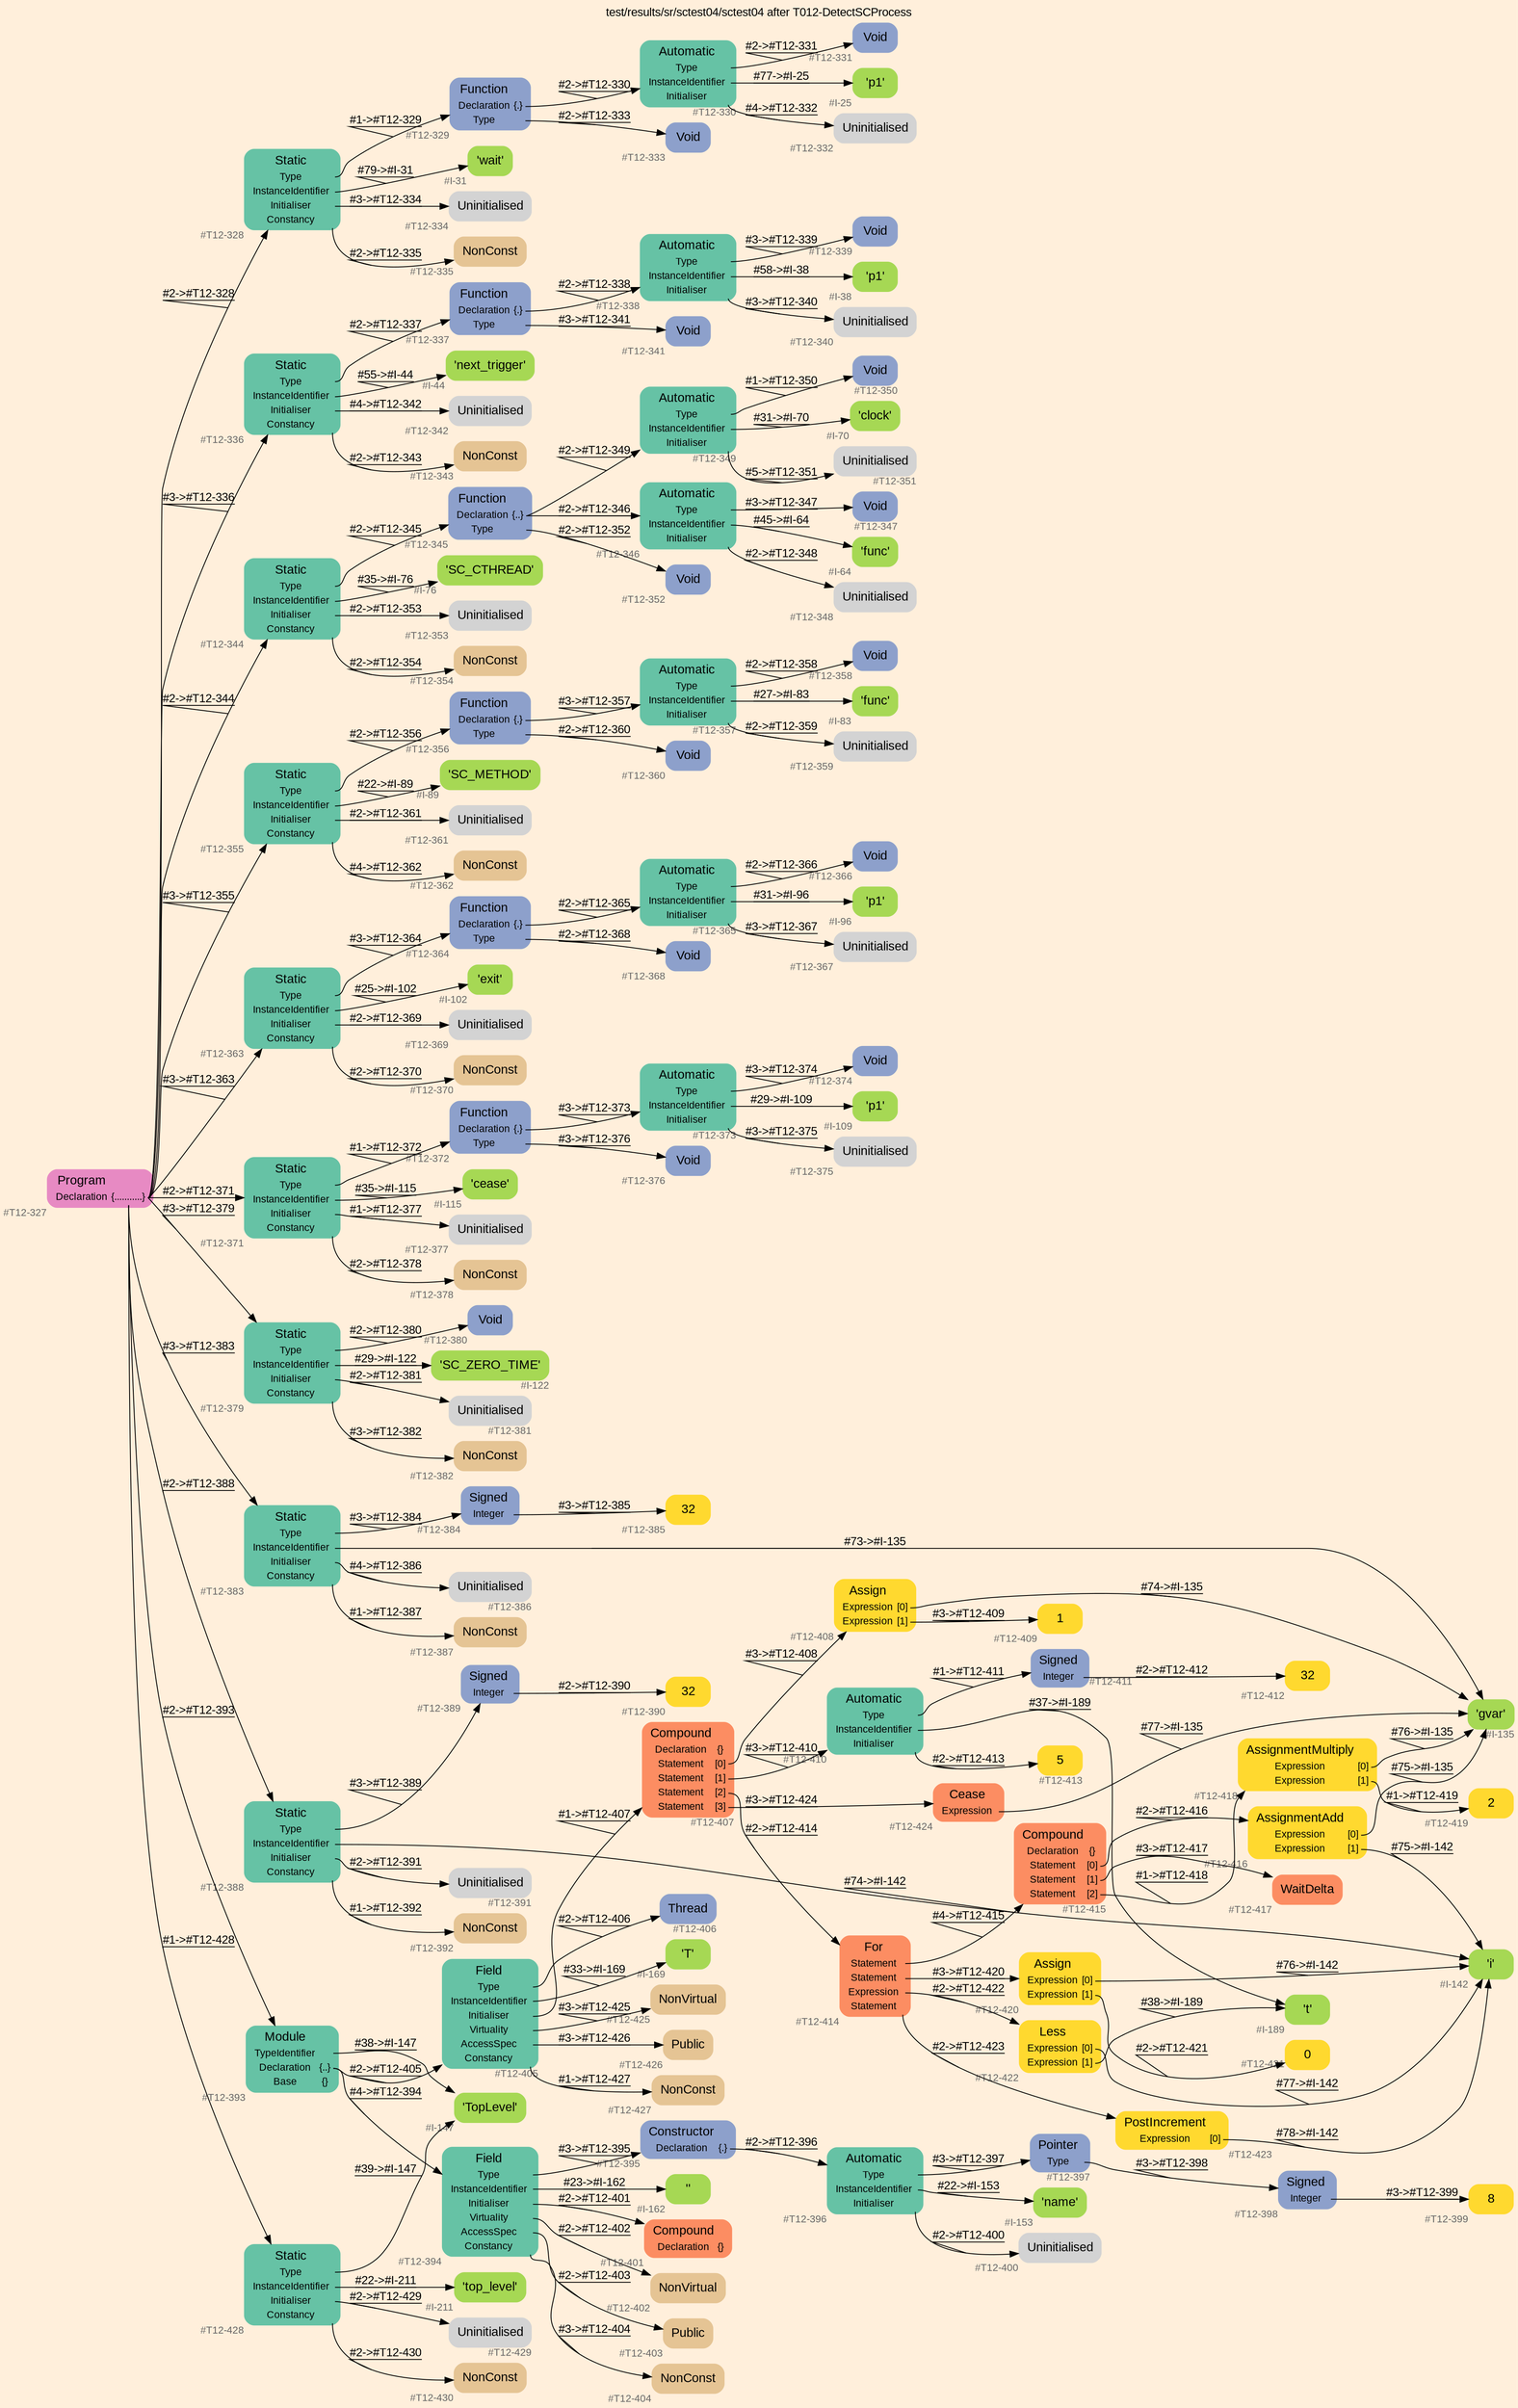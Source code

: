 digraph "test/results/sr/sctest04/sctest04 after T012-DetectSCProcess" {
label = "test/results/sr/sctest04/sctest04 after T012-DetectSCProcess"
labelloc = t
graph [
    rankdir = "LR"
    ranksep = 0.3
    bgcolor = antiquewhite1
    color = black
    fontcolor = black
    fontname = "Arial"
];
node [
    fontname = "Arial"
];
edge [
    fontname = "Arial"
];

// -------------------- node figure --------------------
// -------- block #T12-327 ----------
"#T12-327" [
    fillcolor = "/set28/4"
    xlabel = "#T12-327"
    fontsize = "12"
    fontcolor = grey40
    shape = "plaintext"
    label = <<TABLE BORDER="0" CELLBORDER="0" CELLSPACING="0">
     <TR><TD><FONT COLOR="black" POINT-SIZE="15">Program</FONT></TD></TR>
     <TR><TD><FONT COLOR="black" POINT-SIZE="12">Declaration</FONT></TD><TD PORT="port0"><FONT COLOR="black" POINT-SIZE="12">{...........}</FONT></TD></TR>
    </TABLE>>
    style = "rounded,filled"
];

// -------- block #T12-328 ----------
"#T12-328" [
    fillcolor = "/set28/1"
    xlabel = "#T12-328"
    fontsize = "12"
    fontcolor = grey40
    shape = "plaintext"
    label = <<TABLE BORDER="0" CELLBORDER="0" CELLSPACING="0">
     <TR><TD><FONT COLOR="black" POINT-SIZE="15">Static</FONT></TD></TR>
     <TR><TD><FONT COLOR="black" POINT-SIZE="12">Type</FONT></TD><TD PORT="port0"></TD></TR>
     <TR><TD><FONT COLOR="black" POINT-SIZE="12">InstanceIdentifier</FONT></TD><TD PORT="port1"></TD></TR>
     <TR><TD><FONT COLOR="black" POINT-SIZE="12">Initialiser</FONT></TD><TD PORT="port2"></TD></TR>
     <TR><TD><FONT COLOR="black" POINT-SIZE="12">Constancy</FONT></TD><TD PORT="port3"></TD></TR>
    </TABLE>>
    style = "rounded,filled"
];

// -------- block #T12-329 ----------
"#T12-329" [
    fillcolor = "/set28/3"
    xlabel = "#T12-329"
    fontsize = "12"
    fontcolor = grey40
    shape = "plaintext"
    label = <<TABLE BORDER="0" CELLBORDER="0" CELLSPACING="0">
     <TR><TD><FONT COLOR="black" POINT-SIZE="15">Function</FONT></TD></TR>
     <TR><TD><FONT COLOR="black" POINT-SIZE="12">Declaration</FONT></TD><TD PORT="port0"><FONT COLOR="black" POINT-SIZE="12">{.}</FONT></TD></TR>
     <TR><TD><FONT COLOR="black" POINT-SIZE="12">Type</FONT></TD><TD PORT="port1"></TD></TR>
    </TABLE>>
    style = "rounded,filled"
];

// -------- block #T12-330 ----------
"#T12-330" [
    fillcolor = "/set28/1"
    xlabel = "#T12-330"
    fontsize = "12"
    fontcolor = grey40
    shape = "plaintext"
    label = <<TABLE BORDER="0" CELLBORDER="0" CELLSPACING="0">
     <TR><TD><FONT COLOR="black" POINT-SIZE="15">Automatic</FONT></TD></TR>
     <TR><TD><FONT COLOR="black" POINT-SIZE="12">Type</FONT></TD><TD PORT="port0"></TD></TR>
     <TR><TD><FONT COLOR="black" POINT-SIZE="12">InstanceIdentifier</FONT></TD><TD PORT="port1"></TD></TR>
     <TR><TD><FONT COLOR="black" POINT-SIZE="12">Initialiser</FONT></TD><TD PORT="port2"></TD></TR>
    </TABLE>>
    style = "rounded,filled"
];

// -------- block #T12-331 ----------
"#T12-331" [
    fillcolor = "/set28/3"
    xlabel = "#T12-331"
    fontsize = "12"
    fontcolor = grey40
    shape = "plaintext"
    label = <<TABLE BORDER="0" CELLBORDER="0" CELLSPACING="0">
     <TR><TD><FONT COLOR="black" POINT-SIZE="15">Void</FONT></TD></TR>
    </TABLE>>
    style = "rounded,filled"
];

// -------- block #I-25 ----------
"#I-25" [
    fillcolor = "/set28/5"
    xlabel = "#I-25"
    fontsize = "12"
    fontcolor = grey40
    shape = "plaintext"
    label = <<TABLE BORDER="0" CELLBORDER="0" CELLSPACING="0">
     <TR><TD><FONT COLOR="black" POINT-SIZE="15">'p1'</FONT></TD></TR>
    </TABLE>>
    style = "rounded,filled"
];

// -------- block #T12-332 ----------
"#T12-332" [
    xlabel = "#T12-332"
    fontsize = "12"
    fontcolor = grey40
    shape = "plaintext"
    label = <<TABLE BORDER="0" CELLBORDER="0" CELLSPACING="0">
     <TR><TD><FONT COLOR="black" POINT-SIZE="15">Uninitialised</FONT></TD></TR>
    </TABLE>>
    style = "rounded,filled"
];

// -------- block #T12-333 ----------
"#T12-333" [
    fillcolor = "/set28/3"
    xlabel = "#T12-333"
    fontsize = "12"
    fontcolor = grey40
    shape = "plaintext"
    label = <<TABLE BORDER="0" CELLBORDER="0" CELLSPACING="0">
     <TR><TD><FONT COLOR="black" POINT-SIZE="15">Void</FONT></TD></TR>
    </TABLE>>
    style = "rounded,filled"
];

// -------- block #I-31 ----------
"#I-31" [
    fillcolor = "/set28/5"
    xlabel = "#I-31"
    fontsize = "12"
    fontcolor = grey40
    shape = "plaintext"
    label = <<TABLE BORDER="0" CELLBORDER="0" CELLSPACING="0">
     <TR><TD><FONT COLOR="black" POINT-SIZE="15">'wait'</FONT></TD></TR>
    </TABLE>>
    style = "rounded,filled"
];

// -------- block #T12-334 ----------
"#T12-334" [
    xlabel = "#T12-334"
    fontsize = "12"
    fontcolor = grey40
    shape = "plaintext"
    label = <<TABLE BORDER="0" CELLBORDER="0" CELLSPACING="0">
     <TR><TD><FONT COLOR="black" POINT-SIZE="15">Uninitialised</FONT></TD></TR>
    </TABLE>>
    style = "rounded,filled"
];

// -------- block #T12-335 ----------
"#T12-335" [
    fillcolor = "/set28/7"
    xlabel = "#T12-335"
    fontsize = "12"
    fontcolor = grey40
    shape = "plaintext"
    label = <<TABLE BORDER="0" CELLBORDER="0" CELLSPACING="0">
     <TR><TD><FONT COLOR="black" POINT-SIZE="15">NonConst</FONT></TD></TR>
    </TABLE>>
    style = "rounded,filled"
];

// -------- block #T12-336 ----------
"#T12-336" [
    fillcolor = "/set28/1"
    xlabel = "#T12-336"
    fontsize = "12"
    fontcolor = grey40
    shape = "plaintext"
    label = <<TABLE BORDER="0" CELLBORDER="0" CELLSPACING="0">
     <TR><TD><FONT COLOR="black" POINT-SIZE="15">Static</FONT></TD></TR>
     <TR><TD><FONT COLOR="black" POINT-SIZE="12">Type</FONT></TD><TD PORT="port0"></TD></TR>
     <TR><TD><FONT COLOR="black" POINT-SIZE="12">InstanceIdentifier</FONT></TD><TD PORT="port1"></TD></TR>
     <TR><TD><FONT COLOR="black" POINT-SIZE="12">Initialiser</FONT></TD><TD PORT="port2"></TD></TR>
     <TR><TD><FONT COLOR="black" POINT-SIZE="12">Constancy</FONT></TD><TD PORT="port3"></TD></TR>
    </TABLE>>
    style = "rounded,filled"
];

// -------- block #T12-337 ----------
"#T12-337" [
    fillcolor = "/set28/3"
    xlabel = "#T12-337"
    fontsize = "12"
    fontcolor = grey40
    shape = "plaintext"
    label = <<TABLE BORDER="0" CELLBORDER="0" CELLSPACING="0">
     <TR><TD><FONT COLOR="black" POINT-SIZE="15">Function</FONT></TD></TR>
     <TR><TD><FONT COLOR="black" POINT-SIZE="12">Declaration</FONT></TD><TD PORT="port0"><FONT COLOR="black" POINT-SIZE="12">{.}</FONT></TD></TR>
     <TR><TD><FONT COLOR="black" POINT-SIZE="12">Type</FONT></TD><TD PORT="port1"></TD></TR>
    </TABLE>>
    style = "rounded,filled"
];

// -------- block #T12-338 ----------
"#T12-338" [
    fillcolor = "/set28/1"
    xlabel = "#T12-338"
    fontsize = "12"
    fontcolor = grey40
    shape = "plaintext"
    label = <<TABLE BORDER="0" CELLBORDER="0" CELLSPACING="0">
     <TR><TD><FONT COLOR="black" POINT-SIZE="15">Automatic</FONT></TD></TR>
     <TR><TD><FONT COLOR="black" POINT-SIZE="12">Type</FONT></TD><TD PORT="port0"></TD></TR>
     <TR><TD><FONT COLOR="black" POINT-SIZE="12">InstanceIdentifier</FONT></TD><TD PORT="port1"></TD></TR>
     <TR><TD><FONT COLOR="black" POINT-SIZE="12">Initialiser</FONT></TD><TD PORT="port2"></TD></TR>
    </TABLE>>
    style = "rounded,filled"
];

// -------- block #T12-339 ----------
"#T12-339" [
    fillcolor = "/set28/3"
    xlabel = "#T12-339"
    fontsize = "12"
    fontcolor = grey40
    shape = "plaintext"
    label = <<TABLE BORDER="0" CELLBORDER="0" CELLSPACING="0">
     <TR><TD><FONT COLOR="black" POINT-SIZE="15">Void</FONT></TD></TR>
    </TABLE>>
    style = "rounded,filled"
];

// -------- block #I-38 ----------
"#I-38" [
    fillcolor = "/set28/5"
    xlabel = "#I-38"
    fontsize = "12"
    fontcolor = grey40
    shape = "plaintext"
    label = <<TABLE BORDER="0" CELLBORDER="0" CELLSPACING="0">
     <TR><TD><FONT COLOR="black" POINT-SIZE="15">'p1'</FONT></TD></TR>
    </TABLE>>
    style = "rounded,filled"
];

// -------- block #T12-340 ----------
"#T12-340" [
    xlabel = "#T12-340"
    fontsize = "12"
    fontcolor = grey40
    shape = "plaintext"
    label = <<TABLE BORDER="0" CELLBORDER="0" CELLSPACING="0">
     <TR><TD><FONT COLOR="black" POINT-SIZE="15">Uninitialised</FONT></TD></TR>
    </TABLE>>
    style = "rounded,filled"
];

// -------- block #T12-341 ----------
"#T12-341" [
    fillcolor = "/set28/3"
    xlabel = "#T12-341"
    fontsize = "12"
    fontcolor = grey40
    shape = "plaintext"
    label = <<TABLE BORDER="0" CELLBORDER="0" CELLSPACING="0">
     <TR><TD><FONT COLOR="black" POINT-SIZE="15">Void</FONT></TD></TR>
    </TABLE>>
    style = "rounded,filled"
];

// -------- block #I-44 ----------
"#I-44" [
    fillcolor = "/set28/5"
    xlabel = "#I-44"
    fontsize = "12"
    fontcolor = grey40
    shape = "plaintext"
    label = <<TABLE BORDER="0" CELLBORDER="0" CELLSPACING="0">
     <TR><TD><FONT COLOR="black" POINT-SIZE="15">'next_trigger'</FONT></TD></TR>
    </TABLE>>
    style = "rounded,filled"
];

// -------- block #T12-342 ----------
"#T12-342" [
    xlabel = "#T12-342"
    fontsize = "12"
    fontcolor = grey40
    shape = "plaintext"
    label = <<TABLE BORDER="0" CELLBORDER="0" CELLSPACING="0">
     <TR><TD><FONT COLOR="black" POINT-SIZE="15">Uninitialised</FONT></TD></TR>
    </TABLE>>
    style = "rounded,filled"
];

// -------- block #T12-343 ----------
"#T12-343" [
    fillcolor = "/set28/7"
    xlabel = "#T12-343"
    fontsize = "12"
    fontcolor = grey40
    shape = "plaintext"
    label = <<TABLE BORDER="0" CELLBORDER="0" CELLSPACING="0">
     <TR><TD><FONT COLOR="black" POINT-SIZE="15">NonConst</FONT></TD></TR>
    </TABLE>>
    style = "rounded,filled"
];

// -------- block #T12-344 ----------
"#T12-344" [
    fillcolor = "/set28/1"
    xlabel = "#T12-344"
    fontsize = "12"
    fontcolor = grey40
    shape = "plaintext"
    label = <<TABLE BORDER="0" CELLBORDER="0" CELLSPACING="0">
     <TR><TD><FONT COLOR="black" POINT-SIZE="15">Static</FONT></TD></TR>
     <TR><TD><FONT COLOR="black" POINT-SIZE="12">Type</FONT></TD><TD PORT="port0"></TD></TR>
     <TR><TD><FONT COLOR="black" POINT-SIZE="12">InstanceIdentifier</FONT></TD><TD PORT="port1"></TD></TR>
     <TR><TD><FONT COLOR="black" POINT-SIZE="12">Initialiser</FONT></TD><TD PORT="port2"></TD></TR>
     <TR><TD><FONT COLOR="black" POINT-SIZE="12">Constancy</FONT></TD><TD PORT="port3"></TD></TR>
    </TABLE>>
    style = "rounded,filled"
];

// -------- block #T12-345 ----------
"#T12-345" [
    fillcolor = "/set28/3"
    xlabel = "#T12-345"
    fontsize = "12"
    fontcolor = grey40
    shape = "plaintext"
    label = <<TABLE BORDER="0" CELLBORDER="0" CELLSPACING="0">
     <TR><TD><FONT COLOR="black" POINT-SIZE="15">Function</FONT></TD></TR>
     <TR><TD><FONT COLOR="black" POINT-SIZE="12">Declaration</FONT></TD><TD PORT="port0"><FONT COLOR="black" POINT-SIZE="12">{..}</FONT></TD></TR>
     <TR><TD><FONT COLOR="black" POINT-SIZE="12">Type</FONT></TD><TD PORT="port1"></TD></TR>
    </TABLE>>
    style = "rounded,filled"
];

// -------- block #T12-346 ----------
"#T12-346" [
    fillcolor = "/set28/1"
    xlabel = "#T12-346"
    fontsize = "12"
    fontcolor = grey40
    shape = "plaintext"
    label = <<TABLE BORDER="0" CELLBORDER="0" CELLSPACING="0">
     <TR><TD><FONT COLOR="black" POINT-SIZE="15">Automatic</FONT></TD></TR>
     <TR><TD><FONT COLOR="black" POINT-SIZE="12">Type</FONT></TD><TD PORT="port0"></TD></TR>
     <TR><TD><FONT COLOR="black" POINT-SIZE="12">InstanceIdentifier</FONT></TD><TD PORT="port1"></TD></TR>
     <TR><TD><FONT COLOR="black" POINT-SIZE="12">Initialiser</FONT></TD><TD PORT="port2"></TD></TR>
    </TABLE>>
    style = "rounded,filled"
];

// -------- block #T12-347 ----------
"#T12-347" [
    fillcolor = "/set28/3"
    xlabel = "#T12-347"
    fontsize = "12"
    fontcolor = grey40
    shape = "plaintext"
    label = <<TABLE BORDER="0" CELLBORDER="0" CELLSPACING="0">
     <TR><TD><FONT COLOR="black" POINT-SIZE="15">Void</FONT></TD></TR>
    </TABLE>>
    style = "rounded,filled"
];

// -------- block #I-64 ----------
"#I-64" [
    fillcolor = "/set28/5"
    xlabel = "#I-64"
    fontsize = "12"
    fontcolor = grey40
    shape = "plaintext"
    label = <<TABLE BORDER="0" CELLBORDER="0" CELLSPACING="0">
     <TR><TD><FONT COLOR="black" POINT-SIZE="15">'func'</FONT></TD></TR>
    </TABLE>>
    style = "rounded,filled"
];

// -------- block #T12-348 ----------
"#T12-348" [
    xlabel = "#T12-348"
    fontsize = "12"
    fontcolor = grey40
    shape = "plaintext"
    label = <<TABLE BORDER="0" CELLBORDER="0" CELLSPACING="0">
     <TR><TD><FONT COLOR="black" POINT-SIZE="15">Uninitialised</FONT></TD></TR>
    </TABLE>>
    style = "rounded,filled"
];

// -------- block #T12-349 ----------
"#T12-349" [
    fillcolor = "/set28/1"
    xlabel = "#T12-349"
    fontsize = "12"
    fontcolor = grey40
    shape = "plaintext"
    label = <<TABLE BORDER="0" CELLBORDER="0" CELLSPACING="0">
     <TR><TD><FONT COLOR="black" POINT-SIZE="15">Automatic</FONT></TD></TR>
     <TR><TD><FONT COLOR="black" POINT-SIZE="12">Type</FONT></TD><TD PORT="port0"></TD></TR>
     <TR><TD><FONT COLOR="black" POINT-SIZE="12">InstanceIdentifier</FONT></TD><TD PORT="port1"></TD></TR>
     <TR><TD><FONT COLOR="black" POINT-SIZE="12">Initialiser</FONT></TD><TD PORT="port2"></TD></TR>
    </TABLE>>
    style = "rounded,filled"
];

// -------- block #T12-350 ----------
"#T12-350" [
    fillcolor = "/set28/3"
    xlabel = "#T12-350"
    fontsize = "12"
    fontcolor = grey40
    shape = "plaintext"
    label = <<TABLE BORDER="0" CELLBORDER="0" CELLSPACING="0">
     <TR><TD><FONT COLOR="black" POINT-SIZE="15">Void</FONT></TD></TR>
    </TABLE>>
    style = "rounded,filled"
];

// -------- block #I-70 ----------
"#I-70" [
    fillcolor = "/set28/5"
    xlabel = "#I-70"
    fontsize = "12"
    fontcolor = grey40
    shape = "plaintext"
    label = <<TABLE BORDER="0" CELLBORDER="0" CELLSPACING="0">
     <TR><TD><FONT COLOR="black" POINT-SIZE="15">'clock'</FONT></TD></TR>
    </TABLE>>
    style = "rounded,filled"
];

// -------- block #T12-351 ----------
"#T12-351" [
    xlabel = "#T12-351"
    fontsize = "12"
    fontcolor = grey40
    shape = "plaintext"
    label = <<TABLE BORDER="0" CELLBORDER="0" CELLSPACING="0">
     <TR><TD><FONT COLOR="black" POINT-SIZE="15">Uninitialised</FONT></TD></TR>
    </TABLE>>
    style = "rounded,filled"
];

// -------- block #T12-352 ----------
"#T12-352" [
    fillcolor = "/set28/3"
    xlabel = "#T12-352"
    fontsize = "12"
    fontcolor = grey40
    shape = "plaintext"
    label = <<TABLE BORDER="0" CELLBORDER="0" CELLSPACING="0">
     <TR><TD><FONT COLOR="black" POINT-SIZE="15">Void</FONT></TD></TR>
    </TABLE>>
    style = "rounded,filled"
];

// -------- block #I-76 ----------
"#I-76" [
    fillcolor = "/set28/5"
    xlabel = "#I-76"
    fontsize = "12"
    fontcolor = grey40
    shape = "plaintext"
    label = <<TABLE BORDER="0" CELLBORDER="0" CELLSPACING="0">
     <TR><TD><FONT COLOR="black" POINT-SIZE="15">'SC_CTHREAD'</FONT></TD></TR>
    </TABLE>>
    style = "rounded,filled"
];

// -------- block #T12-353 ----------
"#T12-353" [
    xlabel = "#T12-353"
    fontsize = "12"
    fontcolor = grey40
    shape = "plaintext"
    label = <<TABLE BORDER="0" CELLBORDER="0" CELLSPACING="0">
     <TR><TD><FONT COLOR="black" POINT-SIZE="15">Uninitialised</FONT></TD></TR>
    </TABLE>>
    style = "rounded,filled"
];

// -------- block #T12-354 ----------
"#T12-354" [
    fillcolor = "/set28/7"
    xlabel = "#T12-354"
    fontsize = "12"
    fontcolor = grey40
    shape = "plaintext"
    label = <<TABLE BORDER="0" CELLBORDER="0" CELLSPACING="0">
     <TR><TD><FONT COLOR="black" POINT-SIZE="15">NonConst</FONT></TD></TR>
    </TABLE>>
    style = "rounded,filled"
];

// -------- block #T12-355 ----------
"#T12-355" [
    fillcolor = "/set28/1"
    xlabel = "#T12-355"
    fontsize = "12"
    fontcolor = grey40
    shape = "plaintext"
    label = <<TABLE BORDER="0" CELLBORDER="0" CELLSPACING="0">
     <TR><TD><FONT COLOR="black" POINT-SIZE="15">Static</FONT></TD></TR>
     <TR><TD><FONT COLOR="black" POINT-SIZE="12">Type</FONT></TD><TD PORT="port0"></TD></TR>
     <TR><TD><FONT COLOR="black" POINT-SIZE="12">InstanceIdentifier</FONT></TD><TD PORT="port1"></TD></TR>
     <TR><TD><FONT COLOR="black" POINT-SIZE="12">Initialiser</FONT></TD><TD PORT="port2"></TD></TR>
     <TR><TD><FONT COLOR="black" POINT-SIZE="12">Constancy</FONT></TD><TD PORT="port3"></TD></TR>
    </TABLE>>
    style = "rounded,filled"
];

// -------- block #T12-356 ----------
"#T12-356" [
    fillcolor = "/set28/3"
    xlabel = "#T12-356"
    fontsize = "12"
    fontcolor = grey40
    shape = "plaintext"
    label = <<TABLE BORDER="0" CELLBORDER="0" CELLSPACING="0">
     <TR><TD><FONT COLOR="black" POINT-SIZE="15">Function</FONT></TD></TR>
     <TR><TD><FONT COLOR="black" POINT-SIZE="12">Declaration</FONT></TD><TD PORT="port0"><FONT COLOR="black" POINT-SIZE="12">{.}</FONT></TD></TR>
     <TR><TD><FONT COLOR="black" POINT-SIZE="12">Type</FONT></TD><TD PORT="port1"></TD></TR>
    </TABLE>>
    style = "rounded,filled"
];

// -------- block #T12-357 ----------
"#T12-357" [
    fillcolor = "/set28/1"
    xlabel = "#T12-357"
    fontsize = "12"
    fontcolor = grey40
    shape = "plaintext"
    label = <<TABLE BORDER="0" CELLBORDER="0" CELLSPACING="0">
     <TR><TD><FONT COLOR="black" POINT-SIZE="15">Automatic</FONT></TD></TR>
     <TR><TD><FONT COLOR="black" POINT-SIZE="12">Type</FONT></TD><TD PORT="port0"></TD></TR>
     <TR><TD><FONT COLOR="black" POINT-SIZE="12">InstanceIdentifier</FONT></TD><TD PORT="port1"></TD></TR>
     <TR><TD><FONT COLOR="black" POINT-SIZE="12">Initialiser</FONT></TD><TD PORT="port2"></TD></TR>
    </TABLE>>
    style = "rounded,filled"
];

// -------- block #T12-358 ----------
"#T12-358" [
    fillcolor = "/set28/3"
    xlabel = "#T12-358"
    fontsize = "12"
    fontcolor = grey40
    shape = "plaintext"
    label = <<TABLE BORDER="0" CELLBORDER="0" CELLSPACING="0">
     <TR><TD><FONT COLOR="black" POINT-SIZE="15">Void</FONT></TD></TR>
    </TABLE>>
    style = "rounded,filled"
];

// -------- block #I-83 ----------
"#I-83" [
    fillcolor = "/set28/5"
    xlabel = "#I-83"
    fontsize = "12"
    fontcolor = grey40
    shape = "plaintext"
    label = <<TABLE BORDER="0" CELLBORDER="0" CELLSPACING="0">
     <TR><TD><FONT COLOR="black" POINT-SIZE="15">'func'</FONT></TD></TR>
    </TABLE>>
    style = "rounded,filled"
];

// -------- block #T12-359 ----------
"#T12-359" [
    xlabel = "#T12-359"
    fontsize = "12"
    fontcolor = grey40
    shape = "plaintext"
    label = <<TABLE BORDER="0" CELLBORDER="0" CELLSPACING="0">
     <TR><TD><FONT COLOR="black" POINT-SIZE="15">Uninitialised</FONT></TD></TR>
    </TABLE>>
    style = "rounded,filled"
];

// -------- block #T12-360 ----------
"#T12-360" [
    fillcolor = "/set28/3"
    xlabel = "#T12-360"
    fontsize = "12"
    fontcolor = grey40
    shape = "plaintext"
    label = <<TABLE BORDER="0" CELLBORDER="0" CELLSPACING="0">
     <TR><TD><FONT COLOR="black" POINT-SIZE="15">Void</FONT></TD></TR>
    </TABLE>>
    style = "rounded,filled"
];

// -------- block #I-89 ----------
"#I-89" [
    fillcolor = "/set28/5"
    xlabel = "#I-89"
    fontsize = "12"
    fontcolor = grey40
    shape = "plaintext"
    label = <<TABLE BORDER="0" CELLBORDER="0" CELLSPACING="0">
     <TR><TD><FONT COLOR="black" POINT-SIZE="15">'SC_METHOD'</FONT></TD></TR>
    </TABLE>>
    style = "rounded,filled"
];

// -------- block #T12-361 ----------
"#T12-361" [
    xlabel = "#T12-361"
    fontsize = "12"
    fontcolor = grey40
    shape = "plaintext"
    label = <<TABLE BORDER="0" CELLBORDER="0" CELLSPACING="0">
     <TR><TD><FONT COLOR="black" POINT-SIZE="15">Uninitialised</FONT></TD></TR>
    </TABLE>>
    style = "rounded,filled"
];

// -------- block #T12-362 ----------
"#T12-362" [
    fillcolor = "/set28/7"
    xlabel = "#T12-362"
    fontsize = "12"
    fontcolor = grey40
    shape = "plaintext"
    label = <<TABLE BORDER="0" CELLBORDER="0" CELLSPACING="0">
     <TR><TD><FONT COLOR="black" POINT-SIZE="15">NonConst</FONT></TD></TR>
    </TABLE>>
    style = "rounded,filled"
];

// -------- block #T12-363 ----------
"#T12-363" [
    fillcolor = "/set28/1"
    xlabel = "#T12-363"
    fontsize = "12"
    fontcolor = grey40
    shape = "plaintext"
    label = <<TABLE BORDER="0" CELLBORDER="0" CELLSPACING="0">
     <TR><TD><FONT COLOR="black" POINT-SIZE="15">Static</FONT></TD></TR>
     <TR><TD><FONT COLOR="black" POINT-SIZE="12">Type</FONT></TD><TD PORT="port0"></TD></TR>
     <TR><TD><FONT COLOR="black" POINT-SIZE="12">InstanceIdentifier</FONT></TD><TD PORT="port1"></TD></TR>
     <TR><TD><FONT COLOR="black" POINT-SIZE="12">Initialiser</FONT></TD><TD PORT="port2"></TD></TR>
     <TR><TD><FONT COLOR="black" POINT-SIZE="12">Constancy</FONT></TD><TD PORT="port3"></TD></TR>
    </TABLE>>
    style = "rounded,filled"
];

// -------- block #T12-364 ----------
"#T12-364" [
    fillcolor = "/set28/3"
    xlabel = "#T12-364"
    fontsize = "12"
    fontcolor = grey40
    shape = "plaintext"
    label = <<TABLE BORDER="0" CELLBORDER="0" CELLSPACING="0">
     <TR><TD><FONT COLOR="black" POINT-SIZE="15">Function</FONT></TD></TR>
     <TR><TD><FONT COLOR="black" POINT-SIZE="12">Declaration</FONT></TD><TD PORT="port0"><FONT COLOR="black" POINT-SIZE="12">{.}</FONT></TD></TR>
     <TR><TD><FONT COLOR="black" POINT-SIZE="12">Type</FONT></TD><TD PORT="port1"></TD></TR>
    </TABLE>>
    style = "rounded,filled"
];

// -------- block #T12-365 ----------
"#T12-365" [
    fillcolor = "/set28/1"
    xlabel = "#T12-365"
    fontsize = "12"
    fontcolor = grey40
    shape = "plaintext"
    label = <<TABLE BORDER="0" CELLBORDER="0" CELLSPACING="0">
     <TR><TD><FONT COLOR="black" POINT-SIZE="15">Automatic</FONT></TD></TR>
     <TR><TD><FONT COLOR="black" POINT-SIZE="12">Type</FONT></TD><TD PORT="port0"></TD></TR>
     <TR><TD><FONT COLOR="black" POINT-SIZE="12">InstanceIdentifier</FONT></TD><TD PORT="port1"></TD></TR>
     <TR><TD><FONT COLOR="black" POINT-SIZE="12">Initialiser</FONT></TD><TD PORT="port2"></TD></TR>
    </TABLE>>
    style = "rounded,filled"
];

// -------- block #T12-366 ----------
"#T12-366" [
    fillcolor = "/set28/3"
    xlabel = "#T12-366"
    fontsize = "12"
    fontcolor = grey40
    shape = "plaintext"
    label = <<TABLE BORDER="0" CELLBORDER="0" CELLSPACING="0">
     <TR><TD><FONT COLOR="black" POINT-SIZE="15">Void</FONT></TD></TR>
    </TABLE>>
    style = "rounded,filled"
];

// -------- block #I-96 ----------
"#I-96" [
    fillcolor = "/set28/5"
    xlabel = "#I-96"
    fontsize = "12"
    fontcolor = grey40
    shape = "plaintext"
    label = <<TABLE BORDER="0" CELLBORDER="0" CELLSPACING="0">
     <TR><TD><FONT COLOR="black" POINT-SIZE="15">'p1'</FONT></TD></TR>
    </TABLE>>
    style = "rounded,filled"
];

// -------- block #T12-367 ----------
"#T12-367" [
    xlabel = "#T12-367"
    fontsize = "12"
    fontcolor = grey40
    shape = "plaintext"
    label = <<TABLE BORDER="0" CELLBORDER="0" CELLSPACING="0">
     <TR><TD><FONT COLOR="black" POINT-SIZE="15">Uninitialised</FONT></TD></TR>
    </TABLE>>
    style = "rounded,filled"
];

// -------- block #T12-368 ----------
"#T12-368" [
    fillcolor = "/set28/3"
    xlabel = "#T12-368"
    fontsize = "12"
    fontcolor = grey40
    shape = "plaintext"
    label = <<TABLE BORDER="0" CELLBORDER="0" CELLSPACING="0">
     <TR><TD><FONT COLOR="black" POINT-SIZE="15">Void</FONT></TD></TR>
    </TABLE>>
    style = "rounded,filled"
];

// -------- block #I-102 ----------
"#I-102" [
    fillcolor = "/set28/5"
    xlabel = "#I-102"
    fontsize = "12"
    fontcolor = grey40
    shape = "plaintext"
    label = <<TABLE BORDER="0" CELLBORDER="0" CELLSPACING="0">
     <TR><TD><FONT COLOR="black" POINT-SIZE="15">'exit'</FONT></TD></TR>
    </TABLE>>
    style = "rounded,filled"
];

// -------- block #T12-369 ----------
"#T12-369" [
    xlabel = "#T12-369"
    fontsize = "12"
    fontcolor = grey40
    shape = "plaintext"
    label = <<TABLE BORDER="0" CELLBORDER="0" CELLSPACING="0">
     <TR><TD><FONT COLOR="black" POINT-SIZE="15">Uninitialised</FONT></TD></TR>
    </TABLE>>
    style = "rounded,filled"
];

// -------- block #T12-370 ----------
"#T12-370" [
    fillcolor = "/set28/7"
    xlabel = "#T12-370"
    fontsize = "12"
    fontcolor = grey40
    shape = "plaintext"
    label = <<TABLE BORDER="0" CELLBORDER="0" CELLSPACING="0">
     <TR><TD><FONT COLOR="black" POINT-SIZE="15">NonConst</FONT></TD></TR>
    </TABLE>>
    style = "rounded,filled"
];

// -------- block #T12-371 ----------
"#T12-371" [
    fillcolor = "/set28/1"
    xlabel = "#T12-371"
    fontsize = "12"
    fontcolor = grey40
    shape = "plaintext"
    label = <<TABLE BORDER="0" CELLBORDER="0" CELLSPACING="0">
     <TR><TD><FONT COLOR="black" POINT-SIZE="15">Static</FONT></TD></TR>
     <TR><TD><FONT COLOR="black" POINT-SIZE="12">Type</FONT></TD><TD PORT="port0"></TD></TR>
     <TR><TD><FONT COLOR="black" POINT-SIZE="12">InstanceIdentifier</FONT></TD><TD PORT="port1"></TD></TR>
     <TR><TD><FONT COLOR="black" POINT-SIZE="12">Initialiser</FONT></TD><TD PORT="port2"></TD></TR>
     <TR><TD><FONT COLOR="black" POINT-SIZE="12">Constancy</FONT></TD><TD PORT="port3"></TD></TR>
    </TABLE>>
    style = "rounded,filled"
];

// -------- block #T12-372 ----------
"#T12-372" [
    fillcolor = "/set28/3"
    xlabel = "#T12-372"
    fontsize = "12"
    fontcolor = grey40
    shape = "plaintext"
    label = <<TABLE BORDER="0" CELLBORDER="0" CELLSPACING="0">
     <TR><TD><FONT COLOR="black" POINT-SIZE="15">Function</FONT></TD></TR>
     <TR><TD><FONT COLOR="black" POINT-SIZE="12">Declaration</FONT></TD><TD PORT="port0"><FONT COLOR="black" POINT-SIZE="12">{.}</FONT></TD></TR>
     <TR><TD><FONT COLOR="black" POINT-SIZE="12">Type</FONT></TD><TD PORT="port1"></TD></TR>
    </TABLE>>
    style = "rounded,filled"
];

// -------- block #T12-373 ----------
"#T12-373" [
    fillcolor = "/set28/1"
    xlabel = "#T12-373"
    fontsize = "12"
    fontcolor = grey40
    shape = "plaintext"
    label = <<TABLE BORDER="0" CELLBORDER="0" CELLSPACING="0">
     <TR><TD><FONT COLOR="black" POINT-SIZE="15">Automatic</FONT></TD></TR>
     <TR><TD><FONT COLOR="black" POINT-SIZE="12">Type</FONT></TD><TD PORT="port0"></TD></TR>
     <TR><TD><FONT COLOR="black" POINT-SIZE="12">InstanceIdentifier</FONT></TD><TD PORT="port1"></TD></TR>
     <TR><TD><FONT COLOR="black" POINT-SIZE="12">Initialiser</FONT></TD><TD PORT="port2"></TD></TR>
    </TABLE>>
    style = "rounded,filled"
];

// -------- block #T12-374 ----------
"#T12-374" [
    fillcolor = "/set28/3"
    xlabel = "#T12-374"
    fontsize = "12"
    fontcolor = grey40
    shape = "plaintext"
    label = <<TABLE BORDER="0" CELLBORDER="0" CELLSPACING="0">
     <TR><TD><FONT COLOR="black" POINT-SIZE="15">Void</FONT></TD></TR>
    </TABLE>>
    style = "rounded,filled"
];

// -------- block #I-109 ----------
"#I-109" [
    fillcolor = "/set28/5"
    xlabel = "#I-109"
    fontsize = "12"
    fontcolor = grey40
    shape = "plaintext"
    label = <<TABLE BORDER="0" CELLBORDER="0" CELLSPACING="0">
     <TR><TD><FONT COLOR="black" POINT-SIZE="15">'p1'</FONT></TD></TR>
    </TABLE>>
    style = "rounded,filled"
];

// -------- block #T12-375 ----------
"#T12-375" [
    xlabel = "#T12-375"
    fontsize = "12"
    fontcolor = grey40
    shape = "plaintext"
    label = <<TABLE BORDER="0" CELLBORDER="0" CELLSPACING="0">
     <TR><TD><FONT COLOR="black" POINT-SIZE="15">Uninitialised</FONT></TD></TR>
    </TABLE>>
    style = "rounded,filled"
];

// -------- block #T12-376 ----------
"#T12-376" [
    fillcolor = "/set28/3"
    xlabel = "#T12-376"
    fontsize = "12"
    fontcolor = grey40
    shape = "plaintext"
    label = <<TABLE BORDER="0" CELLBORDER="0" CELLSPACING="0">
     <TR><TD><FONT COLOR="black" POINT-SIZE="15">Void</FONT></TD></TR>
    </TABLE>>
    style = "rounded,filled"
];

// -------- block #I-115 ----------
"#I-115" [
    fillcolor = "/set28/5"
    xlabel = "#I-115"
    fontsize = "12"
    fontcolor = grey40
    shape = "plaintext"
    label = <<TABLE BORDER="0" CELLBORDER="0" CELLSPACING="0">
     <TR><TD><FONT COLOR="black" POINT-SIZE="15">'cease'</FONT></TD></TR>
    </TABLE>>
    style = "rounded,filled"
];

// -------- block #T12-377 ----------
"#T12-377" [
    xlabel = "#T12-377"
    fontsize = "12"
    fontcolor = grey40
    shape = "plaintext"
    label = <<TABLE BORDER="0" CELLBORDER="0" CELLSPACING="0">
     <TR><TD><FONT COLOR="black" POINT-SIZE="15">Uninitialised</FONT></TD></TR>
    </TABLE>>
    style = "rounded,filled"
];

// -------- block #T12-378 ----------
"#T12-378" [
    fillcolor = "/set28/7"
    xlabel = "#T12-378"
    fontsize = "12"
    fontcolor = grey40
    shape = "plaintext"
    label = <<TABLE BORDER="0" CELLBORDER="0" CELLSPACING="0">
     <TR><TD><FONT COLOR="black" POINT-SIZE="15">NonConst</FONT></TD></TR>
    </TABLE>>
    style = "rounded,filled"
];

// -------- block #T12-379 ----------
"#T12-379" [
    fillcolor = "/set28/1"
    xlabel = "#T12-379"
    fontsize = "12"
    fontcolor = grey40
    shape = "plaintext"
    label = <<TABLE BORDER="0" CELLBORDER="0" CELLSPACING="0">
     <TR><TD><FONT COLOR="black" POINT-SIZE="15">Static</FONT></TD></TR>
     <TR><TD><FONT COLOR="black" POINT-SIZE="12">Type</FONT></TD><TD PORT="port0"></TD></TR>
     <TR><TD><FONT COLOR="black" POINT-SIZE="12">InstanceIdentifier</FONT></TD><TD PORT="port1"></TD></TR>
     <TR><TD><FONT COLOR="black" POINT-SIZE="12">Initialiser</FONT></TD><TD PORT="port2"></TD></TR>
     <TR><TD><FONT COLOR="black" POINT-SIZE="12">Constancy</FONT></TD><TD PORT="port3"></TD></TR>
    </TABLE>>
    style = "rounded,filled"
];

// -------- block #T12-380 ----------
"#T12-380" [
    fillcolor = "/set28/3"
    xlabel = "#T12-380"
    fontsize = "12"
    fontcolor = grey40
    shape = "plaintext"
    label = <<TABLE BORDER="0" CELLBORDER="0" CELLSPACING="0">
     <TR><TD><FONT COLOR="black" POINT-SIZE="15">Void</FONT></TD></TR>
    </TABLE>>
    style = "rounded,filled"
];

// -------- block #I-122 ----------
"#I-122" [
    fillcolor = "/set28/5"
    xlabel = "#I-122"
    fontsize = "12"
    fontcolor = grey40
    shape = "plaintext"
    label = <<TABLE BORDER="0" CELLBORDER="0" CELLSPACING="0">
     <TR><TD><FONT COLOR="black" POINT-SIZE="15">'SC_ZERO_TIME'</FONT></TD></TR>
    </TABLE>>
    style = "rounded,filled"
];

// -------- block #T12-381 ----------
"#T12-381" [
    xlabel = "#T12-381"
    fontsize = "12"
    fontcolor = grey40
    shape = "plaintext"
    label = <<TABLE BORDER="0" CELLBORDER="0" CELLSPACING="0">
     <TR><TD><FONT COLOR="black" POINT-SIZE="15">Uninitialised</FONT></TD></TR>
    </TABLE>>
    style = "rounded,filled"
];

// -------- block #T12-382 ----------
"#T12-382" [
    fillcolor = "/set28/7"
    xlabel = "#T12-382"
    fontsize = "12"
    fontcolor = grey40
    shape = "plaintext"
    label = <<TABLE BORDER="0" CELLBORDER="0" CELLSPACING="0">
     <TR><TD><FONT COLOR="black" POINT-SIZE="15">NonConst</FONT></TD></TR>
    </TABLE>>
    style = "rounded,filled"
];

// -------- block #T12-383 ----------
"#T12-383" [
    fillcolor = "/set28/1"
    xlabel = "#T12-383"
    fontsize = "12"
    fontcolor = grey40
    shape = "plaintext"
    label = <<TABLE BORDER="0" CELLBORDER="0" CELLSPACING="0">
     <TR><TD><FONT COLOR="black" POINT-SIZE="15">Static</FONT></TD></TR>
     <TR><TD><FONT COLOR="black" POINT-SIZE="12">Type</FONT></TD><TD PORT="port0"></TD></TR>
     <TR><TD><FONT COLOR="black" POINT-SIZE="12">InstanceIdentifier</FONT></TD><TD PORT="port1"></TD></TR>
     <TR><TD><FONT COLOR="black" POINT-SIZE="12">Initialiser</FONT></TD><TD PORT="port2"></TD></TR>
     <TR><TD><FONT COLOR="black" POINT-SIZE="12">Constancy</FONT></TD><TD PORT="port3"></TD></TR>
    </TABLE>>
    style = "rounded,filled"
];

// -------- block #T12-384 ----------
"#T12-384" [
    fillcolor = "/set28/3"
    xlabel = "#T12-384"
    fontsize = "12"
    fontcolor = grey40
    shape = "plaintext"
    label = <<TABLE BORDER="0" CELLBORDER="0" CELLSPACING="0">
     <TR><TD><FONT COLOR="black" POINT-SIZE="15">Signed</FONT></TD></TR>
     <TR><TD><FONT COLOR="black" POINT-SIZE="12">Integer</FONT></TD><TD PORT="port0"></TD></TR>
    </TABLE>>
    style = "rounded,filled"
];

// -------- block #T12-385 ----------
"#T12-385" [
    fillcolor = "/set28/6"
    xlabel = "#T12-385"
    fontsize = "12"
    fontcolor = grey40
    shape = "plaintext"
    label = <<TABLE BORDER="0" CELLBORDER="0" CELLSPACING="0">
     <TR><TD><FONT COLOR="black" POINT-SIZE="15">32</FONT></TD></TR>
    </TABLE>>
    style = "rounded,filled"
];

// -------- block #I-135 ----------
"#I-135" [
    fillcolor = "/set28/5"
    xlabel = "#I-135"
    fontsize = "12"
    fontcolor = grey40
    shape = "plaintext"
    label = <<TABLE BORDER="0" CELLBORDER="0" CELLSPACING="0">
     <TR><TD><FONT COLOR="black" POINT-SIZE="15">'gvar'</FONT></TD></TR>
    </TABLE>>
    style = "rounded,filled"
];

// -------- block #T12-386 ----------
"#T12-386" [
    xlabel = "#T12-386"
    fontsize = "12"
    fontcolor = grey40
    shape = "plaintext"
    label = <<TABLE BORDER="0" CELLBORDER="0" CELLSPACING="0">
     <TR><TD><FONT COLOR="black" POINT-SIZE="15">Uninitialised</FONT></TD></TR>
    </TABLE>>
    style = "rounded,filled"
];

// -------- block #T12-387 ----------
"#T12-387" [
    fillcolor = "/set28/7"
    xlabel = "#T12-387"
    fontsize = "12"
    fontcolor = grey40
    shape = "plaintext"
    label = <<TABLE BORDER="0" CELLBORDER="0" CELLSPACING="0">
     <TR><TD><FONT COLOR="black" POINT-SIZE="15">NonConst</FONT></TD></TR>
    </TABLE>>
    style = "rounded,filled"
];

// -------- block #T12-388 ----------
"#T12-388" [
    fillcolor = "/set28/1"
    xlabel = "#T12-388"
    fontsize = "12"
    fontcolor = grey40
    shape = "plaintext"
    label = <<TABLE BORDER="0" CELLBORDER="0" CELLSPACING="0">
     <TR><TD><FONT COLOR="black" POINT-SIZE="15">Static</FONT></TD></TR>
     <TR><TD><FONT COLOR="black" POINT-SIZE="12">Type</FONT></TD><TD PORT="port0"></TD></TR>
     <TR><TD><FONT COLOR="black" POINT-SIZE="12">InstanceIdentifier</FONT></TD><TD PORT="port1"></TD></TR>
     <TR><TD><FONT COLOR="black" POINT-SIZE="12">Initialiser</FONT></TD><TD PORT="port2"></TD></TR>
     <TR><TD><FONT COLOR="black" POINT-SIZE="12">Constancy</FONT></TD><TD PORT="port3"></TD></TR>
    </TABLE>>
    style = "rounded,filled"
];

// -------- block #T12-389 ----------
"#T12-389" [
    fillcolor = "/set28/3"
    xlabel = "#T12-389"
    fontsize = "12"
    fontcolor = grey40
    shape = "plaintext"
    label = <<TABLE BORDER="0" CELLBORDER="0" CELLSPACING="0">
     <TR><TD><FONT COLOR="black" POINT-SIZE="15">Signed</FONT></TD></TR>
     <TR><TD><FONT COLOR="black" POINT-SIZE="12">Integer</FONT></TD><TD PORT="port0"></TD></TR>
    </TABLE>>
    style = "rounded,filled"
];

// -------- block #T12-390 ----------
"#T12-390" [
    fillcolor = "/set28/6"
    xlabel = "#T12-390"
    fontsize = "12"
    fontcolor = grey40
    shape = "plaintext"
    label = <<TABLE BORDER="0" CELLBORDER="0" CELLSPACING="0">
     <TR><TD><FONT COLOR="black" POINT-SIZE="15">32</FONT></TD></TR>
    </TABLE>>
    style = "rounded,filled"
];

// -------- block #I-142 ----------
"#I-142" [
    fillcolor = "/set28/5"
    xlabel = "#I-142"
    fontsize = "12"
    fontcolor = grey40
    shape = "plaintext"
    label = <<TABLE BORDER="0" CELLBORDER="0" CELLSPACING="0">
     <TR><TD><FONT COLOR="black" POINT-SIZE="15">'i'</FONT></TD></TR>
    </TABLE>>
    style = "rounded,filled"
];

// -------- block #T12-391 ----------
"#T12-391" [
    xlabel = "#T12-391"
    fontsize = "12"
    fontcolor = grey40
    shape = "plaintext"
    label = <<TABLE BORDER="0" CELLBORDER="0" CELLSPACING="0">
     <TR><TD><FONT COLOR="black" POINT-SIZE="15">Uninitialised</FONT></TD></TR>
    </TABLE>>
    style = "rounded,filled"
];

// -------- block #T12-392 ----------
"#T12-392" [
    fillcolor = "/set28/7"
    xlabel = "#T12-392"
    fontsize = "12"
    fontcolor = grey40
    shape = "plaintext"
    label = <<TABLE BORDER="0" CELLBORDER="0" CELLSPACING="0">
     <TR><TD><FONT COLOR="black" POINT-SIZE="15">NonConst</FONT></TD></TR>
    </TABLE>>
    style = "rounded,filled"
];

// -------- block #T12-393 ----------
"#T12-393" [
    fillcolor = "/set28/1"
    xlabel = "#T12-393"
    fontsize = "12"
    fontcolor = grey40
    shape = "plaintext"
    label = <<TABLE BORDER="0" CELLBORDER="0" CELLSPACING="0">
     <TR><TD><FONT COLOR="black" POINT-SIZE="15">Module</FONT></TD></TR>
     <TR><TD><FONT COLOR="black" POINT-SIZE="12">TypeIdentifier</FONT></TD><TD PORT="port0"></TD></TR>
     <TR><TD><FONT COLOR="black" POINT-SIZE="12">Declaration</FONT></TD><TD PORT="port1"><FONT COLOR="black" POINT-SIZE="12">{..}</FONT></TD></TR>
     <TR><TD><FONT COLOR="black" POINT-SIZE="12">Base</FONT></TD><TD PORT="port2"><FONT COLOR="black" POINT-SIZE="12">{}</FONT></TD></TR>
    </TABLE>>
    style = "rounded,filled"
];

// -------- block #I-147 ----------
"#I-147" [
    fillcolor = "/set28/5"
    xlabel = "#I-147"
    fontsize = "12"
    fontcolor = grey40
    shape = "plaintext"
    label = <<TABLE BORDER="0" CELLBORDER="0" CELLSPACING="0">
     <TR><TD><FONT COLOR="black" POINT-SIZE="15">'TopLevel'</FONT></TD></TR>
    </TABLE>>
    style = "rounded,filled"
];

// -------- block #T12-394 ----------
"#T12-394" [
    fillcolor = "/set28/1"
    xlabel = "#T12-394"
    fontsize = "12"
    fontcolor = grey40
    shape = "plaintext"
    label = <<TABLE BORDER="0" CELLBORDER="0" CELLSPACING="0">
     <TR><TD><FONT COLOR="black" POINT-SIZE="15">Field</FONT></TD></TR>
     <TR><TD><FONT COLOR="black" POINT-SIZE="12">Type</FONT></TD><TD PORT="port0"></TD></TR>
     <TR><TD><FONT COLOR="black" POINT-SIZE="12">InstanceIdentifier</FONT></TD><TD PORT="port1"></TD></TR>
     <TR><TD><FONT COLOR="black" POINT-SIZE="12">Initialiser</FONT></TD><TD PORT="port2"></TD></TR>
     <TR><TD><FONT COLOR="black" POINT-SIZE="12">Virtuality</FONT></TD><TD PORT="port3"></TD></TR>
     <TR><TD><FONT COLOR="black" POINT-SIZE="12">AccessSpec</FONT></TD><TD PORT="port4"></TD></TR>
     <TR><TD><FONT COLOR="black" POINT-SIZE="12">Constancy</FONT></TD><TD PORT="port5"></TD></TR>
    </TABLE>>
    style = "rounded,filled"
];

// -------- block #T12-395 ----------
"#T12-395" [
    fillcolor = "/set28/3"
    xlabel = "#T12-395"
    fontsize = "12"
    fontcolor = grey40
    shape = "plaintext"
    label = <<TABLE BORDER="0" CELLBORDER="0" CELLSPACING="0">
     <TR><TD><FONT COLOR="black" POINT-SIZE="15">Constructor</FONT></TD></TR>
     <TR><TD><FONT COLOR="black" POINT-SIZE="12">Declaration</FONT></TD><TD PORT="port0"><FONT COLOR="black" POINT-SIZE="12">{.}</FONT></TD></TR>
    </TABLE>>
    style = "rounded,filled"
];

// -------- block #T12-396 ----------
"#T12-396" [
    fillcolor = "/set28/1"
    xlabel = "#T12-396"
    fontsize = "12"
    fontcolor = grey40
    shape = "plaintext"
    label = <<TABLE BORDER="0" CELLBORDER="0" CELLSPACING="0">
     <TR><TD><FONT COLOR="black" POINT-SIZE="15">Automatic</FONT></TD></TR>
     <TR><TD><FONT COLOR="black" POINT-SIZE="12">Type</FONT></TD><TD PORT="port0"></TD></TR>
     <TR><TD><FONT COLOR="black" POINT-SIZE="12">InstanceIdentifier</FONT></TD><TD PORT="port1"></TD></TR>
     <TR><TD><FONT COLOR="black" POINT-SIZE="12">Initialiser</FONT></TD><TD PORT="port2"></TD></TR>
    </TABLE>>
    style = "rounded,filled"
];

// -------- block #T12-397 ----------
"#T12-397" [
    fillcolor = "/set28/3"
    xlabel = "#T12-397"
    fontsize = "12"
    fontcolor = grey40
    shape = "plaintext"
    label = <<TABLE BORDER="0" CELLBORDER="0" CELLSPACING="0">
     <TR><TD><FONT COLOR="black" POINT-SIZE="15">Pointer</FONT></TD></TR>
     <TR><TD><FONT COLOR="black" POINT-SIZE="12">Type</FONT></TD><TD PORT="port0"></TD></TR>
    </TABLE>>
    style = "rounded,filled"
];

// -------- block #T12-398 ----------
"#T12-398" [
    fillcolor = "/set28/3"
    xlabel = "#T12-398"
    fontsize = "12"
    fontcolor = grey40
    shape = "plaintext"
    label = <<TABLE BORDER="0" CELLBORDER="0" CELLSPACING="0">
     <TR><TD><FONT COLOR="black" POINT-SIZE="15">Signed</FONT></TD></TR>
     <TR><TD><FONT COLOR="black" POINT-SIZE="12">Integer</FONT></TD><TD PORT="port0"></TD></TR>
    </TABLE>>
    style = "rounded,filled"
];

// -------- block #T12-399 ----------
"#T12-399" [
    fillcolor = "/set28/6"
    xlabel = "#T12-399"
    fontsize = "12"
    fontcolor = grey40
    shape = "plaintext"
    label = <<TABLE BORDER="0" CELLBORDER="0" CELLSPACING="0">
     <TR><TD><FONT COLOR="black" POINT-SIZE="15">8</FONT></TD></TR>
    </TABLE>>
    style = "rounded,filled"
];

// -------- block #I-153 ----------
"#I-153" [
    fillcolor = "/set28/5"
    xlabel = "#I-153"
    fontsize = "12"
    fontcolor = grey40
    shape = "plaintext"
    label = <<TABLE BORDER="0" CELLBORDER="0" CELLSPACING="0">
     <TR><TD><FONT COLOR="black" POINT-SIZE="15">'name'</FONT></TD></TR>
    </TABLE>>
    style = "rounded,filled"
];

// -------- block #T12-400 ----------
"#T12-400" [
    xlabel = "#T12-400"
    fontsize = "12"
    fontcolor = grey40
    shape = "plaintext"
    label = <<TABLE BORDER="0" CELLBORDER="0" CELLSPACING="0">
     <TR><TD><FONT COLOR="black" POINT-SIZE="15">Uninitialised</FONT></TD></TR>
    </TABLE>>
    style = "rounded,filled"
];

// -------- block #I-162 ----------
"#I-162" [
    fillcolor = "/set28/5"
    xlabel = "#I-162"
    fontsize = "12"
    fontcolor = grey40
    shape = "plaintext"
    label = <<TABLE BORDER="0" CELLBORDER="0" CELLSPACING="0">
     <TR><TD><FONT COLOR="black" POINT-SIZE="15">''</FONT></TD></TR>
    </TABLE>>
    style = "rounded,filled"
];

// -------- block #T12-401 ----------
"#T12-401" [
    fillcolor = "/set28/2"
    xlabel = "#T12-401"
    fontsize = "12"
    fontcolor = grey40
    shape = "plaintext"
    label = <<TABLE BORDER="0" CELLBORDER="0" CELLSPACING="0">
     <TR><TD><FONT COLOR="black" POINT-SIZE="15">Compound</FONT></TD></TR>
     <TR><TD><FONT COLOR="black" POINT-SIZE="12">Declaration</FONT></TD><TD PORT="port0"><FONT COLOR="black" POINT-SIZE="12">{}</FONT></TD></TR>
    </TABLE>>
    style = "rounded,filled"
];

// -------- block #T12-402 ----------
"#T12-402" [
    fillcolor = "/set28/7"
    xlabel = "#T12-402"
    fontsize = "12"
    fontcolor = grey40
    shape = "plaintext"
    label = <<TABLE BORDER="0" CELLBORDER="0" CELLSPACING="0">
     <TR><TD><FONT COLOR="black" POINT-SIZE="15">NonVirtual</FONT></TD></TR>
    </TABLE>>
    style = "rounded,filled"
];

// -------- block #T12-403 ----------
"#T12-403" [
    fillcolor = "/set28/7"
    xlabel = "#T12-403"
    fontsize = "12"
    fontcolor = grey40
    shape = "plaintext"
    label = <<TABLE BORDER="0" CELLBORDER="0" CELLSPACING="0">
     <TR><TD><FONT COLOR="black" POINT-SIZE="15">Public</FONT></TD></TR>
    </TABLE>>
    style = "rounded,filled"
];

// -------- block #T12-404 ----------
"#T12-404" [
    fillcolor = "/set28/7"
    xlabel = "#T12-404"
    fontsize = "12"
    fontcolor = grey40
    shape = "plaintext"
    label = <<TABLE BORDER="0" CELLBORDER="0" CELLSPACING="0">
     <TR><TD><FONT COLOR="black" POINT-SIZE="15">NonConst</FONT></TD></TR>
    </TABLE>>
    style = "rounded,filled"
];

// -------- block #T12-405 ----------
"#T12-405" [
    fillcolor = "/set28/1"
    xlabel = "#T12-405"
    fontsize = "12"
    fontcolor = grey40
    shape = "plaintext"
    label = <<TABLE BORDER="0" CELLBORDER="0" CELLSPACING="0">
     <TR><TD><FONT COLOR="black" POINT-SIZE="15">Field</FONT></TD></TR>
     <TR><TD><FONT COLOR="black" POINT-SIZE="12">Type</FONT></TD><TD PORT="port0"></TD></TR>
     <TR><TD><FONT COLOR="black" POINT-SIZE="12">InstanceIdentifier</FONT></TD><TD PORT="port1"></TD></TR>
     <TR><TD><FONT COLOR="black" POINT-SIZE="12">Initialiser</FONT></TD><TD PORT="port2"></TD></TR>
     <TR><TD><FONT COLOR="black" POINT-SIZE="12">Virtuality</FONT></TD><TD PORT="port3"></TD></TR>
     <TR><TD><FONT COLOR="black" POINT-SIZE="12">AccessSpec</FONT></TD><TD PORT="port4"></TD></TR>
     <TR><TD><FONT COLOR="black" POINT-SIZE="12">Constancy</FONT></TD><TD PORT="port5"></TD></TR>
    </TABLE>>
    style = "rounded,filled"
];

// -------- block #T12-406 ----------
"#T12-406" [
    fillcolor = "/set28/3"
    xlabel = "#T12-406"
    fontsize = "12"
    fontcolor = grey40
    shape = "plaintext"
    label = <<TABLE BORDER="0" CELLBORDER="0" CELLSPACING="0">
     <TR><TD><FONT COLOR="black" POINT-SIZE="15">Thread</FONT></TD></TR>
    </TABLE>>
    style = "rounded,filled"
];

// -------- block #I-169 ----------
"#I-169" [
    fillcolor = "/set28/5"
    xlabel = "#I-169"
    fontsize = "12"
    fontcolor = grey40
    shape = "plaintext"
    label = <<TABLE BORDER="0" CELLBORDER="0" CELLSPACING="0">
     <TR><TD><FONT COLOR="black" POINT-SIZE="15">'T'</FONT></TD></TR>
    </TABLE>>
    style = "rounded,filled"
];

// -------- block #T12-407 ----------
"#T12-407" [
    fillcolor = "/set28/2"
    xlabel = "#T12-407"
    fontsize = "12"
    fontcolor = grey40
    shape = "plaintext"
    label = <<TABLE BORDER="0" CELLBORDER="0" CELLSPACING="0">
     <TR><TD><FONT COLOR="black" POINT-SIZE="15">Compound</FONT></TD></TR>
     <TR><TD><FONT COLOR="black" POINT-SIZE="12">Declaration</FONT></TD><TD PORT="port0"><FONT COLOR="black" POINT-SIZE="12">{}</FONT></TD></TR>
     <TR><TD><FONT COLOR="black" POINT-SIZE="12">Statement</FONT></TD><TD PORT="port1"><FONT COLOR="black" POINT-SIZE="12">[0]</FONT></TD></TR>
     <TR><TD><FONT COLOR="black" POINT-SIZE="12">Statement</FONT></TD><TD PORT="port2"><FONT COLOR="black" POINT-SIZE="12">[1]</FONT></TD></TR>
     <TR><TD><FONT COLOR="black" POINT-SIZE="12">Statement</FONT></TD><TD PORT="port3"><FONT COLOR="black" POINT-SIZE="12">[2]</FONT></TD></TR>
     <TR><TD><FONT COLOR="black" POINT-SIZE="12">Statement</FONT></TD><TD PORT="port4"><FONT COLOR="black" POINT-SIZE="12">[3]</FONT></TD></TR>
    </TABLE>>
    style = "rounded,filled"
];

// -------- block #T12-408 ----------
"#T12-408" [
    fillcolor = "/set28/6"
    xlabel = "#T12-408"
    fontsize = "12"
    fontcolor = grey40
    shape = "plaintext"
    label = <<TABLE BORDER="0" CELLBORDER="0" CELLSPACING="0">
     <TR><TD><FONT COLOR="black" POINT-SIZE="15">Assign</FONT></TD></TR>
     <TR><TD><FONT COLOR="black" POINT-SIZE="12">Expression</FONT></TD><TD PORT="port0"><FONT COLOR="black" POINT-SIZE="12">[0]</FONT></TD></TR>
     <TR><TD><FONT COLOR="black" POINT-SIZE="12">Expression</FONT></TD><TD PORT="port1"><FONT COLOR="black" POINT-SIZE="12">[1]</FONT></TD></TR>
    </TABLE>>
    style = "rounded,filled"
];

// -------- block #T12-409 ----------
"#T12-409" [
    fillcolor = "/set28/6"
    xlabel = "#T12-409"
    fontsize = "12"
    fontcolor = grey40
    shape = "plaintext"
    label = <<TABLE BORDER="0" CELLBORDER="0" CELLSPACING="0">
     <TR><TD><FONT COLOR="black" POINT-SIZE="15">1</FONT></TD></TR>
    </TABLE>>
    style = "rounded,filled"
];

// -------- block #T12-410 ----------
"#T12-410" [
    fillcolor = "/set28/1"
    xlabel = "#T12-410"
    fontsize = "12"
    fontcolor = grey40
    shape = "plaintext"
    label = <<TABLE BORDER="0" CELLBORDER="0" CELLSPACING="0">
     <TR><TD><FONT COLOR="black" POINT-SIZE="15">Automatic</FONT></TD></TR>
     <TR><TD><FONT COLOR="black" POINT-SIZE="12">Type</FONT></TD><TD PORT="port0"></TD></TR>
     <TR><TD><FONT COLOR="black" POINT-SIZE="12">InstanceIdentifier</FONT></TD><TD PORT="port1"></TD></TR>
     <TR><TD><FONT COLOR="black" POINT-SIZE="12">Initialiser</FONT></TD><TD PORT="port2"></TD></TR>
    </TABLE>>
    style = "rounded,filled"
];

// -------- block #T12-411 ----------
"#T12-411" [
    fillcolor = "/set28/3"
    xlabel = "#T12-411"
    fontsize = "12"
    fontcolor = grey40
    shape = "plaintext"
    label = <<TABLE BORDER="0" CELLBORDER="0" CELLSPACING="0">
     <TR><TD><FONT COLOR="black" POINT-SIZE="15">Signed</FONT></TD></TR>
     <TR><TD><FONT COLOR="black" POINT-SIZE="12">Integer</FONT></TD><TD PORT="port0"></TD></TR>
    </TABLE>>
    style = "rounded,filled"
];

// -------- block #T12-412 ----------
"#T12-412" [
    fillcolor = "/set28/6"
    xlabel = "#T12-412"
    fontsize = "12"
    fontcolor = grey40
    shape = "plaintext"
    label = <<TABLE BORDER="0" CELLBORDER="0" CELLSPACING="0">
     <TR><TD><FONT COLOR="black" POINT-SIZE="15">32</FONT></TD></TR>
    </TABLE>>
    style = "rounded,filled"
];

// -------- block #I-189 ----------
"#I-189" [
    fillcolor = "/set28/5"
    xlabel = "#I-189"
    fontsize = "12"
    fontcolor = grey40
    shape = "plaintext"
    label = <<TABLE BORDER="0" CELLBORDER="0" CELLSPACING="0">
     <TR><TD><FONT COLOR="black" POINT-SIZE="15">'t'</FONT></TD></TR>
    </TABLE>>
    style = "rounded,filled"
];

// -------- block #T12-413 ----------
"#T12-413" [
    fillcolor = "/set28/6"
    xlabel = "#T12-413"
    fontsize = "12"
    fontcolor = grey40
    shape = "plaintext"
    label = <<TABLE BORDER="0" CELLBORDER="0" CELLSPACING="0">
     <TR><TD><FONT COLOR="black" POINT-SIZE="15">5</FONT></TD></TR>
    </TABLE>>
    style = "rounded,filled"
];

// -------- block #T12-414 ----------
"#T12-414" [
    fillcolor = "/set28/2"
    xlabel = "#T12-414"
    fontsize = "12"
    fontcolor = grey40
    shape = "plaintext"
    label = <<TABLE BORDER="0" CELLBORDER="0" CELLSPACING="0">
     <TR><TD><FONT COLOR="black" POINT-SIZE="15">For</FONT></TD></TR>
     <TR><TD><FONT COLOR="black" POINT-SIZE="12">Statement</FONT></TD><TD PORT="port0"></TD></TR>
     <TR><TD><FONT COLOR="black" POINT-SIZE="12">Statement</FONT></TD><TD PORT="port1"></TD></TR>
     <TR><TD><FONT COLOR="black" POINT-SIZE="12">Expression</FONT></TD><TD PORT="port2"></TD></TR>
     <TR><TD><FONT COLOR="black" POINT-SIZE="12">Statement</FONT></TD><TD PORT="port3"></TD></TR>
    </TABLE>>
    style = "rounded,filled"
];

// -------- block #T12-415 ----------
"#T12-415" [
    fillcolor = "/set28/2"
    xlabel = "#T12-415"
    fontsize = "12"
    fontcolor = grey40
    shape = "plaintext"
    label = <<TABLE BORDER="0" CELLBORDER="0" CELLSPACING="0">
     <TR><TD><FONT COLOR="black" POINT-SIZE="15">Compound</FONT></TD></TR>
     <TR><TD><FONT COLOR="black" POINT-SIZE="12">Declaration</FONT></TD><TD PORT="port0"><FONT COLOR="black" POINT-SIZE="12">{}</FONT></TD></TR>
     <TR><TD><FONT COLOR="black" POINT-SIZE="12">Statement</FONT></TD><TD PORT="port1"><FONT COLOR="black" POINT-SIZE="12">[0]</FONT></TD></TR>
     <TR><TD><FONT COLOR="black" POINT-SIZE="12">Statement</FONT></TD><TD PORT="port2"><FONT COLOR="black" POINT-SIZE="12">[1]</FONT></TD></TR>
     <TR><TD><FONT COLOR="black" POINT-SIZE="12">Statement</FONT></TD><TD PORT="port3"><FONT COLOR="black" POINT-SIZE="12">[2]</FONT></TD></TR>
    </TABLE>>
    style = "rounded,filled"
];

// -------- block #T12-416 ----------
"#T12-416" [
    fillcolor = "/set28/6"
    xlabel = "#T12-416"
    fontsize = "12"
    fontcolor = grey40
    shape = "plaintext"
    label = <<TABLE BORDER="0" CELLBORDER="0" CELLSPACING="0">
     <TR><TD><FONT COLOR="black" POINT-SIZE="15">AssignmentAdd</FONT></TD></TR>
     <TR><TD><FONT COLOR="black" POINT-SIZE="12">Expression</FONT></TD><TD PORT="port0"><FONT COLOR="black" POINT-SIZE="12">[0]</FONT></TD></TR>
     <TR><TD><FONT COLOR="black" POINT-SIZE="12">Expression</FONT></TD><TD PORT="port1"><FONT COLOR="black" POINT-SIZE="12">[1]</FONT></TD></TR>
    </TABLE>>
    style = "rounded,filled"
];

// -------- block #T12-417 ----------
"#T12-417" [
    fillcolor = "/set28/2"
    xlabel = "#T12-417"
    fontsize = "12"
    fontcolor = grey40
    shape = "plaintext"
    label = <<TABLE BORDER="0" CELLBORDER="0" CELLSPACING="0">
     <TR><TD><FONT COLOR="black" POINT-SIZE="15">WaitDelta</FONT></TD></TR>
    </TABLE>>
    style = "rounded,filled"
];

// -------- block #T12-418 ----------
"#T12-418" [
    fillcolor = "/set28/6"
    xlabel = "#T12-418"
    fontsize = "12"
    fontcolor = grey40
    shape = "plaintext"
    label = <<TABLE BORDER="0" CELLBORDER="0" CELLSPACING="0">
     <TR><TD><FONT COLOR="black" POINT-SIZE="15">AssignmentMultiply</FONT></TD></TR>
     <TR><TD><FONT COLOR="black" POINT-SIZE="12">Expression</FONT></TD><TD PORT="port0"><FONT COLOR="black" POINT-SIZE="12">[0]</FONT></TD></TR>
     <TR><TD><FONT COLOR="black" POINT-SIZE="12">Expression</FONT></TD><TD PORT="port1"><FONT COLOR="black" POINT-SIZE="12">[1]</FONT></TD></TR>
    </TABLE>>
    style = "rounded,filled"
];

// -------- block #T12-419 ----------
"#T12-419" [
    fillcolor = "/set28/6"
    xlabel = "#T12-419"
    fontsize = "12"
    fontcolor = grey40
    shape = "plaintext"
    label = <<TABLE BORDER="0" CELLBORDER="0" CELLSPACING="0">
     <TR><TD><FONT COLOR="black" POINT-SIZE="15">2</FONT></TD></TR>
    </TABLE>>
    style = "rounded,filled"
];

// -------- block #T12-420 ----------
"#T12-420" [
    fillcolor = "/set28/6"
    xlabel = "#T12-420"
    fontsize = "12"
    fontcolor = grey40
    shape = "plaintext"
    label = <<TABLE BORDER="0" CELLBORDER="0" CELLSPACING="0">
     <TR><TD><FONT COLOR="black" POINT-SIZE="15">Assign</FONT></TD></TR>
     <TR><TD><FONT COLOR="black" POINT-SIZE="12">Expression</FONT></TD><TD PORT="port0"><FONT COLOR="black" POINT-SIZE="12">[0]</FONT></TD></TR>
     <TR><TD><FONT COLOR="black" POINT-SIZE="12">Expression</FONT></TD><TD PORT="port1"><FONT COLOR="black" POINT-SIZE="12">[1]</FONT></TD></TR>
    </TABLE>>
    style = "rounded,filled"
];

// -------- block #T12-421 ----------
"#T12-421" [
    fillcolor = "/set28/6"
    xlabel = "#T12-421"
    fontsize = "12"
    fontcolor = grey40
    shape = "plaintext"
    label = <<TABLE BORDER="0" CELLBORDER="0" CELLSPACING="0">
     <TR><TD><FONT COLOR="black" POINT-SIZE="15">0</FONT></TD></TR>
    </TABLE>>
    style = "rounded,filled"
];

// -------- block #T12-422 ----------
"#T12-422" [
    fillcolor = "/set28/6"
    xlabel = "#T12-422"
    fontsize = "12"
    fontcolor = grey40
    shape = "plaintext"
    label = <<TABLE BORDER="0" CELLBORDER="0" CELLSPACING="0">
     <TR><TD><FONT COLOR="black" POINT-SIZE="15">Less</FONT></TD></TR>
     <TR><TD><FONT COLOR="black" POINT-SIZE="12">Expression</FONT></TD><TD PORT="port0"><FONT COLOR="black" POINT-SIZE="12">[0]</FONT></TD></TR>
     <TR><TD><FONT COLOR="black" POINT-SIZE="12">Expression</FONT></TD><TD PORT="port1"><FONT COLOR="black" POINT-SIZE="12">[1]</FONT></TD></TR>
    </TABLE>>
    style = "rounded,filled"
];

// -------- block #T12-423 ----------
"#T12-423" [
    fillcolor = "/set28/6"
    xlabel = "#T12-423"
    fontsize = "12"
    fontcolor = grey40
    shape = "plaintext"
    label = <<TABLE BORDER="0" CELLBORDER="0" CELLSPACING="0">
     <TR><TD><FONT COLOR="black" POINT-SIZE="15">PostIncrement</FONT></TD></TR>
     <TR><TD><FONT COLOR="black" POINT-SIZE="12">Expression</FONT></TD><TD PORT="port0"><FONT COLOR="black" POINT-SIZE="12">[0]</FONT></TD></TR>
    </TABLE>>
    style = "rounded,filled"
];

// -------- block #T12-424 ----------
"#T12-424" [
    fillcolor = "/set28/2"
    xlabel = "#T12-424"
    fontsize = "12"
    fontcolor = grey40
    shape = "plaintext"
    label = <<TABLE BORDER="0" CELLBORDER="0" CELLSPACING="0">
     <TR><TD><FONT COLOR="black" POINT-SIZE="15">Cease</FONT></TD></TR>
     <TR><TD><FONT COLOR="black" POINT-SIZE="12">Expression</FONT></TD><TD PORT="port0"></TD></TR>
    </TABLE>>
    style = "rounded,filled"
];

// -------- block #T12-425 ----------
"#T12-425" [
    fillcolor = "/set28/7"
    xlabel = "#T12-425"
    fontsize = "12"
    fontcolor = grey40
    shape = "plaintext"
    label = <<TABLE BORDER="0" CELLBORDER="0" CELLSPACING="0">
     <TR><TD><FONT COLOR="black" POINT-SIZE="15">NonVirtual</FONT></TD></TR>
    </TABLE>>
    style = "rounded,filled"
];

// -------- block #T12-426 ----------
"#T12-426" [
    fillcolor = "/set28/7"
    xlabel = "#T12-426"
    fontsize = "12"
    fontcolor = grey40
    shape = "plaintext"
    label = <<TABLE BORDER="0" CELLBORDER="0" CELLSPACING="0">
     <TR><TD><FONT COLOR="black" POINT-SIZE="15">Public</FONT></TD></TR>
    </TABLE>>
    style = "rounded,filled"
];

// -------- block #T12-427 ----------
"#T12-427" [
    fillcolor = "/set28/7"
    xlabel = "#T12-427"
    fontsize = "12"
    fontcolor = grey40
    shape = "plaintext"
    label = <<TABLE BORDER="0" CELLBORDER="0" CELLSPACING="0">
     <TR><TD><FONT COLOR="black" POINT-SIZE="15">NonConst</FONT></TD></TR>
    </TABLE>>
    style = "rounded,filled"
];

// -------- block #T12-428 ----------
"#T12-428" [
    fillcolor = "/set28/1"
    xlabel = "#T12-428"
    fontsize = "12"
    fontcolor = grey40
    shape = "plaintext"
    label = <<TABLE BORDER="0" CELLBORDER="0" CELLSPACING="0">
     <TR><TD><FONT COLOR="black" POINT-SIZE="15">Static</FONT></TD></TR>
     <TR><TD><FONT COLOR="black" POINT-SIZE="12">Type</FONT></TD><TD PORT="port0"></TD></TR>
     <TR><TD><FONT COLOR="black" POINT-SIZE="12">InstanceIdentifier</FONT></TD><TD PORT="port1"></TD></TR>
     <TR><TD><FONT COLOR="black" POINT-SIZE="12">Initialiser</FONT></TD><TD PORT="port2"></TD></TR>
     <TR><TD><FONT COLOR="black" POINT-SIZE="12">Constancy</FONT></TD><TD PORT="port3"></TD></TR>
    </TABLE>>
    style = "rounded,filled"
];

// -------- block #I-211 ----------
"#I-211" [
    fillcolor = "/set28/5"
    xlabel = "#I-211"
    fontsize = "12"
    fontcolor = grey40
    shape = "plaintext"
    label = <<TABLE BORDER="0" CELLBORDER="0" CELLSPACING="0">
     <TR><TD><FONT COLOR="black" POINT-SIZE="15">'top_level'</FONT></TD></TR>
    </TABLE>>
    style = "rounded,filled"
];

// -------- block #T12-429 ----------
"#T12-429" [
    xlabel = "#T12-429"
    fontsize = "12"
    fontcolor = grey40
    shape = "plaintext"
    label = <<TABLE BORDER="0" CELLBORDER="0" CELLSPACING="0">
     <TR><TD><FONT COLOR="black" POINT-SIZE="15">Uninitialised</FONT></TD></TR>
    </TABLE>>
    style = "rounded,filled"
];

// -------- block #T12-430 ----------
"#T12-430" [
    fillcolor = "/set28/7"
    xlabel = "#T12-430"
    fontsize = "12"
    fontcolor = grey40
    shape = "plaintext"
    label = <<TABLE BORDER="0" CELLBORDER="0" CELLSPACING="0">
     <TR><TD><FONT COLOR="black" POINT-SIZE="15">NonConst</FONT></TD></TR>
    </TABLE>>
    style = "rounded,filled"
];

"#T12-327":port0 -> "#T12-328" [
    label = "#2-&gt;#T12-328"
    decorate = true
    color = black
    fontcolor = black
];

"#T12-327":port0 -> "#T12-336" [
    label = "#3-&gt;#T12-336"
    decorate = true
    color = black
    fontcolor = black
];

"#T12-327":port0 -> "#T12-344" [
    label = "#2-&gt;#T12-344"
    decorate = true
    color = black
    fontcolor = black
];

"#T12-327":port0 -> "#T12-355" [
    label = "#3-&gt;#T12-355"
    decorate = true
    color = black
    fontcolor = black
];

"#T12-327":port0 -> "#T12-363" [
    label = "#3-&gt;#T12-363"
    decorate = true
    color = black
    fontcolor = black
];

"#T12-327":port0 -> "#T12-371" [
    label = "#2-&gt;#T12-371"
    decorate = true
    color = black
    fontcolor = black
];

"#T12-327":port0 -> "#T12-379" [
    label = "#3-&gt;#T12-379"
    decorate = true
    color = black
    fontcolor = black
];

"#T12-327":port0 -> "#T12-383" [
    label = "#3-&gt;#T12-383"
    decorate = true
    color = black
    fontcolor = black
];

"#T12-327":port0 -> "#T12-388" [
    label = "#2-&gt;#T12-388"
    decorate = true
    color = black
    fontcolor = black
];

"#T12-327":port0 -> "#T12-393" [
    label = "#2-&gt;#T12-393"
    decorate = true
    color = black
    fontcolor = black
];

"#T12-327":port0 -> "#T12-428" [
    label = "#1-&gt;#T12-428"
    decorate = true
    color = black
    fontcolor = black
];

"#T12-328":port0 -> "#T12-329" [
    label = "#1-&gt;#T12-329"
    decorate = true
    color = black
    fontcolor = black
];

"#T12-328":port1 -> "#I-31" [
    label = "#79-&gt;#I-31"
    decorate = true
    color = black
    fontcolor = black
];

"#T12-328":port2 -> "#T12-334" [
    label = "#3-&gt;#T12-334"
    decorate = true
    color = black
    fontcolor = black
];

"#T12-328":port3 -> "#T12-335" [
    label = "#2-&gt;#T12-335"
    decorate = true
    color = black
    fontcolor = black
];

"#T12-329":port0 -> "#T12-330" [
    label = "#2-&gt;#T12-330"
    decorate = true
    color = black
    fontcolor = black
];

"#T12-329":port1 -> "#T12-333" [
    label = "#2-&gt;#T12-333"
    decorate = true
    color = black
    fontcolor = black
];

"#T12-330":port0 -> "#T12-331" [
    label = "#2-&gt;#T12-331"
    decorate = true
    color = black
    fontcolor = black
];

"#T12-330":port1 -> "#I-25" [
    label = "#77-&gt;#I-25"
    decorate = true
    color = black
    fontcolor = black
];

"#T12-330":port2 -> "#T12-332" [
    label = "#4-&gt;#T12-332"
    decorate = true
    color = black
    fontcolor = black
];

"#T12-336":port0 -> "#T12-337" [
    label = "#2-&gt;#T12-337"
    decorate = true
    color = black
    fontcolor = black
];

"#T12-336":port1 -> "#I-44" [
    label = "#55-&gt;#I-44"
    decorate = true
    color = black
    fontcolor = black
];

"#T12-336":port2 -> "#T12-342" [
    label = "#4-&gt;#T12-342"
    decorate = true
    color = black
    fontcolor = black
];

"#T12-336":port3 -> "#T12-343" [
    label = "#2-&gt;#T12-343"
    decorate = true
    color = black
    fontcolor = black
];

"#T12-337":port0 -> "#T12-338" [
    label = "#2-&gt;#T12-338"
    decorate = true
    color = black
    fontcolor = black
];

"#T12-337":port1 -> "#T12-341" [
    label = "#3-&gt;#T12-341"
    decorate = true
    color = black
    fontcolor = black
];

"#T12-338":port0 -> "#T12-339" [
    label = "#3-&gt;#T12-339"
    decorate = true
    color = black
    fontcolor = black
];

"#T12-338":port1 -> "#I-38" [
    label = "#58-&gt;#I-38"
    decorate = true
    color = black
    fontcolor = black
];

"#T12-338":port2 -> "#T12-340" [
    label = "#3-&gt;#T12-340"
    decorate = true
    color = black
    fontcolor = black
];

"#T12-344":port0 -> "#T12-345" [
    label = "#2-&gt;#T12-345"
    decorate = true
    color = black
    fontcolor = black
];

"#T12-344":port1 -> "#I-76" [
    label = "#35-&gt;#I-76"
    decorate = true
    color = black
    fontcolor = black
];

"#T12-344":port2 -> "#T12-353" [
    label = "#2-&gt;#T12-353"
    decorate = true
    color = black
    fontcolor = black
];

"#T12-344":port3 -> "#T12-354" [
    label = "#2-&gt;#T12-354"
    decorate = true
    color = black
    fontcolor = black
];

"#T12-345":port0 -> "#T12-346" [
    label = "#2-&gt;#T12-346"
    decorate = true
    color = black
    fontcolor = black
];

"#T12-345":port0 -> "#T12-349" [
    label = "#2-&gt;#T12-349"
    decorate = true
    color = black
    fontcolor = black
];

"#T12-345":port1 -> "#T12-352" [
    label = "#2-&gt;#T12-352"
    decorate = true
    color = black
    fontcolor = black
];

"#T12-346":port0 -> "#T12-347" [
    label = "#3-&gt;#T12-347"
    decorate = true
    color = black
    fontcolor = black
];

"#T12-346":port1 -> "#I-64" [
    label = "#45-&gt;#I-64"
    decorate = true
    color = black
    fontcolor = black
];

"#T12-346":port2 -> "#T12-348" [
    label = "#2-&gt;#T12-348"
    decorate = true
    color = black
    fontcolor = black
];

"#T12-349":port0 -> "#T12-350" [
    label = "#1-&gt;#T12-350"
    decorate = true
    color = black
    fontcolor = black
];

"#T12-349":port1 -> "#I-70" [
    label = "#31-&gt;#I-70"
    decorate = true
    color = black
    fontcolor = black
];

"#T12-349":port2 -> "#T12-351" [
    label = "#5-&gt;#T12-351"
    decorate = true
    color = black
    fontcolor = black
];

"#T12-355":port0 -> "#T12-356" [
    label = "#2-&gt;#T12-356"
    decorate = true
    color = black
    fontcolor = black
];

"#T12-355":port1 -> "#I-89" [
    label = "#22-&gt;#I-89"
    decorate = true
    color = black
    fontcolor = black
];

"#T12-355":port2 -> "#T12-361" [
    label = "#2-&gt;#T12-361"
    decorate = true
    color = black
    fontcolor = black
];

"#T12-355":port3 -> "#T12-362" [
    label = "#4-&gt;#T12-362"
    decorate = true
    color = black
    fontcolor = black
];

"#T12-356":port0 -> "#T12-357" [
    label = "#3-&gt;#T12-357"
    decorate = true
    color = black
    fontcolor = black
];

"#T12-356":port1 -> "#T12-360" [
    label = "#2-&gt;#T12-360"
    decorate = true
    color = black
    fontcolor = black
];

"#T12-357":port0 -> "#T12-358" [
    label = "#2-&gt;#T12-358"
    decorate = true
    color = black
    fontcolor = black
];

"#T12-357":port1 -> "#I-83" [
    label = "#27-&gt;#I-83"
    decorate = true
    color = black
    fontcolor = black
];

"#T12-357":port2 -> "#T12-359" [
    label = "#2-&gt;#T12-359"
    decorate = true
    color = black
    fontcolor = black
];

"#T12-363":port0 -> "#T12-364" [
    label = "#3-&gt;#T12-364"
    decorate = true
    color = black
    fontcolor = black
];

"#T12-363":port1 -> "#I-102" [
    label = "#25-&gt;#I-102"
    decorate = true
    color = black
    fontcolor = black
];

"#T12-363":port2 -> "#T12-369" [
    label = "#2-&gt;#T12-369"
    decorate = true
    color = black
    fontcolor = black
];

"#T12-363":port3 -> "#T12-370" [
    label = "#2-&gt;#T12-370"
    decorate = true
    color = black
    fontcolor = black
];

"#T12-364":port0 -> "#T12-365" [
    label = "#2-&gt;#T12-365"
    decorate = true
    color = black
    fontcolor = black
];

"#T12-364":port1 -> "#T12-368" [
    label = "#2-&gt;#T12-368"
    decorate = true
    color = black
    fontcolor = black
];

"#T12-365":port0 -> "#T12-366" [
    label = "#2-&gt;#T12-366"
    decorate = true
    color = black
    fontcolor = black
];

"#T12-365":port1 -> "#I-96" [
    label = "#31-&gt;#I-96"
    decorate = true
    color = black
    fontcolor = black
];

"#T12-365":port2 -> "#T12-367" [
    label = "#3-&gt;#T12-367"
    decorate = true
    color = black
    fontcolor = black
];

"#T12-371":port0 -> "#T12-372" [
    label = "#1-&gt;#T12-372"
    decorate = true
    color = black
    fontcolor = black
];

"#T12-371":port1 -> "#I-115" [
    label = "#35-&gt;#I-115"
    decorate = true
    color = black
    fontcolor = black
];

"#T12-371":port2 -> "#T12-377" [
    label = "#1-&gt;#T12-377"
    decorate = true
    color = black
    fontcolor = black
];

"#T12-371":port3 -> "#T12-378" [
    label = "#2-&gt;#T12-378"
    decorate = true
    color = black
    fontcolor = black
];

"#T12-372":port0 -> "#T12-373" [
    label = "#3-&gt;#T12-373"
    decorate = true
    color = black
    fontcolor = black
];

"#T12-372":port1 -> "#T12-376" [
    label = "#3-&gt;#T12-376"
    decorate = true
    color = black
    fontcolor = black
];

"#T12-373":port0 -> "#T12-374" [
    label = "#3-&gt;#T12-374"
    decorate = true
    color = black
    fontcolor = black
];

"#T12-373":port1 -> "#I-109" [
    label = "#29-&gt;#I-109"
    decorate = true
    color = black
    fontcolor = black
];

"#T12-373":port2 -> "#T12-375" [
    label = "#3-&gt;#T12-375"
    decorate = true
    color = black
    fontcolor = black
];

"#T12-379":port0 -> "#T12-380" [
    label = "#2-&gt;#T12-380"
    decorate = true
    color = black
    fontcolor = black
];

"#T12-379":port1 -> "#I-122" [
    label = "#29-&gt;#I-122"
    decorate = true
    color = black
    fontcolor = black
];

"#T12-379":port2 -> "#T12-381" [
    label = "#2-&gt;#T12-381"
    decorate = true
    color = black
    fontcolor = black
];

"#T12-379":port3 -> "#T12-382" [
    label = "#3-&gt;#T12-382"
    decorate = true
    color = black
    fontcolor = black
];

"#T12-383":port0 -> "#T12-384" [
    label = "#3-&gt;#T12-384"
    decorate = true
    color = black
    fontcolor = black
];

"#T12-383":port1 -> "#I-135" [
    label = "#73-&gt;#I-135"
    decorate = true
    color = black
    fontcolor = black
];

"#T12-383":port2 -> "#T12-386" [
    label = "#4-&gt;#T12-386"
    decorate = true
    color = black
    fontcolor = black
];

"#T12-383":port3 -> "#T12-387" [
    label = "#1-&gt;#T12-387"
    decorate = true
    color = black
    fontcolor = black
];

"#T12-384":port0 -> "#T12-385" [
    label = "#3-&gt;#T12-385"
    decorate = true
    color = black
    fontcolor = black
];

"#T12-388":port0 -> "#T12-389" [
    label = "#3-&gt;#T12-389"
    decorate = true
    color = black
    fontcolor = black
];

"#T12-388":port1 -> "#I-142" [
    label = "#74-&gt;#I-142"
    decorate = true
    color = black
    fontcolor = black
];

"#T12-388":port2 -> "#T12-391" [
    label = "#2-&gt;#T12-391"
    decorate = true
    color = black
    fontcolor = black
];

"#T12-388":port3 -> "#T12-392" [
    label = "#1-&gt;#T12-392"
    decorate = true
    color = black
    fontcolor = black
];

"#T12-389":port0 -> "#T12-390" [
    label = "#2-&gt;#T12-390"
    decorate = true
    color = black
    fontcolor = black
];

"#T12-393":port0 -> "#I-147" [
    label = "#38-&gt;#I-147"
    decorate = true
    color = black
    fontcolor = black
];

"#T12-393":port1 -> "#T12-394" [
    label = "#4-&gt;#T12-394"
    decorate = true
    color = black
    fontcolor = black
];

"#T12-393":port1 -> "#T12-405" [
    label = "#2-&gt;#T12-405"
    decorate = true
    color = black
    fontcolor = black
];

"#T12-394":port0 -> "#T12-395" [
    label = "#3-&gt;#T12-395"
    decorate = true
    color = black
    fontcolor = black
];

"#T12-394":port1 -> "#I-162" [
    label = "#23-&gt;#I-162"
    decorate = true
    color = black
    fontcolor = black
];

"#T12-394":port2 -> "#T12-401" [
    label = "#2-&gt;#T12-401"
    decorate = true
    color = black
    fontcolor = black
];

"#T12-394":port3 -> "#T12-402" [
    label = "#2-&gt;#T12-402"
    decorate = true
    color = black
    fontcolor = black
];

"#T12-394":port4 -> "#T12-403" [
    label = "#2-&gt;#T12-403"
    decorate = true
    color = black
    fontcolor = black
];

"#T12-394":port5 -> "#T12-404" [
    label = "#3-&gt;#T12-404"
    decorate = true
    color = black
    fontcolor = black
];

"#T12-395":port0 -> "#T12-396" [
    label = "#2-&gt;#T12-396"
    decorate = true
    color = black
    fontcolor = black
];

"#T12-396":port0 -> "#T12-397" [
    label = "#3-&gt;#T12-397"
    decorate = true
    color = black
    fontcolor = black
];

"#T12-396":port1 -> "#I-153" [
    label = "#22-&gt;#I-153"
    decorate = true
    color = black
    fontcolor = black
];

"#T12-396":port2 -> "#T12-400" [
    label = "#2-&gt;#T12-400"
    decorate = true
    color = black
    fontcolor = black
];

"#T12-397":port0 -> "#T12-398" [
    label = "#3-&gt;#T12-398"
    decorate = true
    color = black
    fontcolor = black
];

"#T12-398":port0 -> "#T12-399" [
    label = "#3-&gt;#T12-399"
    decorate = true
    color = black
    fontcolor = black
];

"#T12-405":port0 -> "#T12-406" [
    label = "#2-&gt;#T12-406"
    decorate = true
    color = black
    fontcolor = black
];

"#T12-405":port1 -> "#I-169" [
    label = "#33-&gt;#I-169"
    decorate = true
    color = black
    fontcolor = black
];

"#T12-405":port2 -> "#T12-407" [
    label = "#1-&gt;#T12-407"
    decorate = true
    color = black
    fontcolor = black
];

"#T12-405":port3 -> "#T12-425" [
    label = "#3-&gt;#T12-425"
    decorate = true
    color = black
    fontcolor = black
];

"#T12-405":port4 -> "#T12-426" [
    label = "#3-&gt;#T12-426"
    decorate = true
    color = black
    fontcolor = black
];

"#T12-405":port5 -> "#T12-427" [
    label = "#1-&gt;#T12-427"
    decorate = true
    color = black
    fontcolor = black
];

"#T12-407":port1 -> "#T12-408" [
    label = "#3-&gt;#T12-408"
    decorate = true
    color = black
    fontcolor = black
];

"#T12-407":port2 -> "#T12-410" [
    label = "#3-&gt;#T12-410"
    decorate = true
    color = black
    fontcolor = black
];

"#T12-407":port3 -> "#T12-414" [
    label = "#2-&gt;#T12-414"
    decorate = true
    color = black
    fontcolor = black
];

"#T12-407":port4 -> "#T12-424" [
    label = "#3-&gt;#T12-424"
    decorate = true
    color = black
    fontcolor = black
];

"#T12-408":port0 -> "#I-135" [
    label = "#74-&gt;#I-135"
    decorate = true
    color = black
    fontcolor = black
];

"#T12-408":port1 -> "#T12-409" [
    label = "#3-&gt;#T12-409"
    decorate = true
    color = black
    fontcolor = black
];

"#T12-410":port0 -> "#T12-411" [
    label = "#1-&gt;#T12-411"
    decorate = true
    color = black
    fontcolor = black
];

"#T12-410":port1 -> "#I-189" [
    label = "#37-&gt;#I-189"
    decorate = true
    color = black
    fontcolor = black
];

"#T12-410":port2 -> "#T12-413" [
    label = "#2-&gt;#T12-413"
    decorate = true
    color = black
    fontcolor = black
];

"#T12-411":port0 -> "#T12-412" [
    label = "#2-&gt;#T12-412"
    decorate = true
    color = black
    fontcolor = black
];

"#T12-414":port0 -> "#T12-415" [
    label = "#4-&gt;#T12-415"
    decorate = true
    color = black
    fontcolor = black
];

"#T12-414":port1 -> "#T12-420" [
    label = "#3-&gt;#T12-420"
    decorate = true
    color = black
    fontcolor = black
];

"#T12-414":port2 -> "#T12-422" [
    label = "#2-&gt;#T12-422"
    decorate = true
    color = black
    fontcolor = black
];

"#T12-414":port3 -> "#T12-423" [
    label = "#2-&gt;#T12-423"
    decorate = true
    color = black
    fontcolor = black
];

"#T12-415":port1 -> "#T12-416" [
    label = "#2-&gt;#T12-416"
    decorate = true
    color = black
    fontcolor = black
];

"#T12-415":port2 -> "#T12-417" [
    label = "#3-&gt;#T12-417"
    decorate = true
    color = black
    fontcolor = black
];

"#T12-415":port3 -> "#T12-418" [
    label = "#1-&gt;#T12-418"
    decorate = true
    color = black
    fontcolor = black
];

"#T12-416":port0 -> "#I-135" [
    label = "#75-&gt;#I-135"
    decorate = true
    color = black
    fontcolor = black
];

"#T12-416":port1 -> "#I-142" [
    label = "#75-&gt;#I-142"
    decorate = true
    color = black
    fontcolor = black
];

"#T12-418":port0 -> "#I-135" [
    label = "#76-&gt;#I-135"
    decorate = true
    color = black
    fontcolor = black
];

"#T12-418":port1 -> "#T12-419" [
    label = "#1-&gt;#T12-419"
    decorate = true
    color = black
    fontcolor = black
];

"#T12-420":port0 -> "#I-142" [
    label = "#76-&gt;#I-142"
    decorate = true
    color = black
    fontcolor = black
];

"#T12-420":port1 -> "#T12-421" [
    label = "#2-&gt;#T12-421"
    decorate = true
    color = black
    fontcolor = black
];

"#T12-422":port0 -> "#I-142" [
    label = "#77-&gt;#I-142"
    decorate = true
    color = black
    fontcolor = black
];

"#T12-422":port1 -> "#I-189" [
    label = "#38-&gt;#I-189"
    decorate = true
    color = black
    fontcolor = black
];

"#T12-423":port0 -> "#I-142" [
    label = "#78-&gt;#I-142"
    decorate = true
    color = black
    fontcolor = black
];

"#T12-424":port0 -> "#I-135" [
    label = "#77-&gt;#I-135"
    decorate = true
    color = black
    fontcolor = black
];

"#T12-428":port0 -> "#I-147" [
    label = "#39-&gt;#I-147"
    decorate = true
    color = black
    fontcolor = black
];

"#T12-428":port1 -> "#I-211" [
    label = "#22-&gt;#I-211"
    decorate = true
    color = black
    fontcolor = black
];

"#T12-428":port2 -> "#T12-429" [
    label = "#2-&gt;#T12-429"
    decorate = true
    color = black
    fontcolor = black
];

"#T12-428":port3 -> "#T12-430" [
    label = "#2-&gt;#T12-430"
    decorate = true
    color = black
    fontcolor = black
];


}
